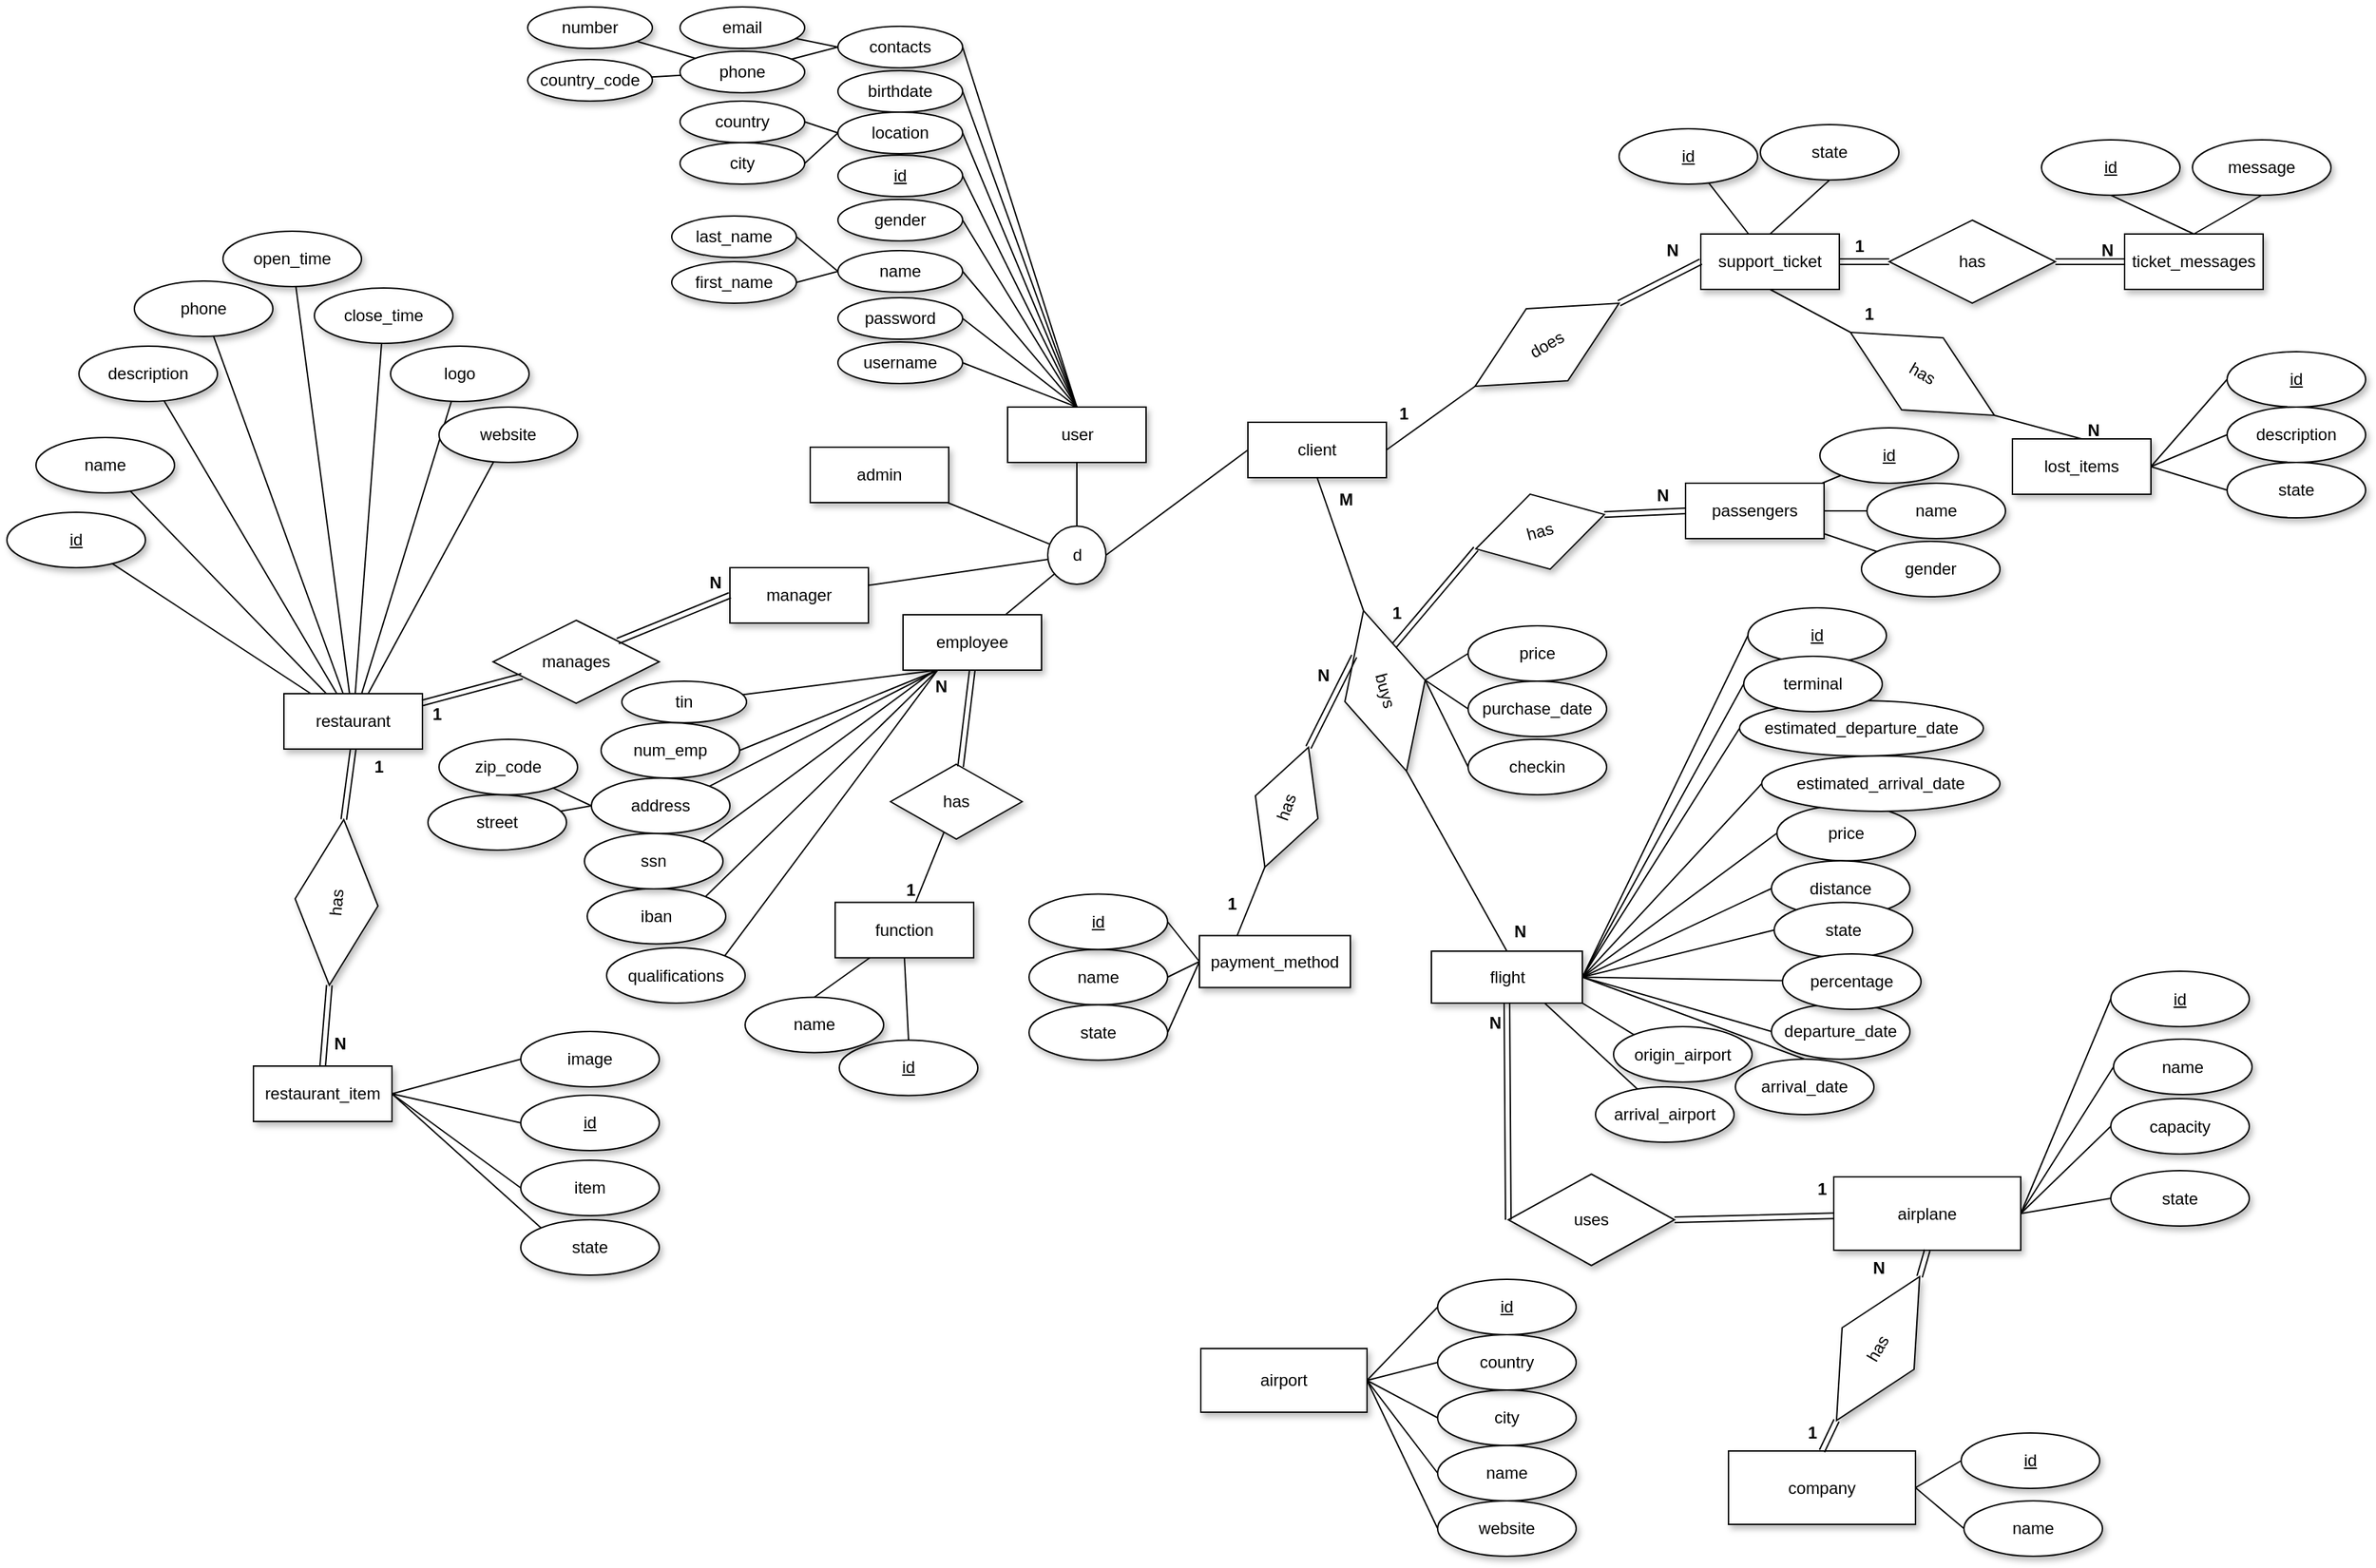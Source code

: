 <mxfile version="20.5.1" type="device"><diagram id="AvbLkI6vVSgLB4xRmyRb" name="Página-1"><mxGraphModel dx="2603" dy="629" grid="0" gridSize="10" guides="1" tooltips="1" connect="1" arrows="1" fold="1" page="0" pageScale="1" pageWidth="827" pageHeight="1169" math="0" shadow="0"><root><mxCell id="0"/><mxCell id="1" parent="0"/><mxCell id="n7kdJqnNTlGLFbF-NJp2-3" value="restaurant" style="whiteSpace=wrap;html=1;align=center;shadow=1;" parent="1" vertex="1"><mxGeometry x="-820" y="599" width="100" height="40" as="geometry"/></mxCell><mxCell id="n7kdJqnNTlGLFbF-NJp2-4" value="id" style="ellipse;whiteSpace=wrap;html=1;align=center;fontStyle=4;shadow=1;" parent="1" vertex="1"><mxGeometry x="-1020" y="468" width="100" height="40" as="geometry"/></mxCell><mxCell id="n7kdJqnNTlGLFbF-NJp2-5" value="name" style="ellipse;whiteSpace=wrap;html=1;align=center;shadow=1;" parent="1" vertex="1"><mxGeometry x="-999" y="414" width="100" height="40" as="geometry"/></mxCell><mxCell id="n7kdJqnNTlGLFbF-NJp2-6" value="" style="endArrow=none;html=1;rounded=0;" parent="1" source="n7kdJqnNTlGLFbF-NJp2-3" target="n7kdJqnNTlGLFbF-NJp2-5" edge="1"><mxGeometry relative="1" as="geometry"><mxPoint x="-723" y="723" as="sourcePoint"/><mxPoint x="-563" y="723" as="targetPoint"/></mxGeometry></mxCell><mxCell id="n7kdJqnNTlGLFbF-NJp2-7" value="" style="endArrow=none;html=1;rounded=0;" parent="1" source="n7kdJqnNTlGLFbF-NJp2-3" target="n7kdJqnNTlGLFbF-NJp2-4" edge="1"><mxGeometry relative="1" as="geometry"><mxPoint x="-713.0" y="733.0" as="sourcePoint"/><mxPoint x="-553.0" y="733.0" as="targetPoint"/></mxGeometry></mxCell><mxCell id="n7kdJqnNTlGLFbF-NJp2-8" value="description" style="ellipse;whiteSpace=wrap;html=1;align=center;shadow=1;" parent="1" vertex="1"><mxGeometry x="-968" y="348" width="100" height="40" as="geometry"/></mxCell><mxCell id="n7kdJqnNTlGLFbF-NJp2-9" value="item" style="ellipse;whiteSpace=wrap;html=1;align=center;shadow=1;" parent="1" vertex="1"><mxGeometry x="-649" y="936" width="100" height="40" as="geometry"/></mxCell><mxCell id="n7kdJqnNTlGLFbF-NJp2-10" value="" style="endArrow=none;html=1;rounded=0;" parent="1" source="n7kdJqnNTlGLFbF-NJp2-3" target="n7kdJqnNTlGLFbF-NJp2-8" edge="1"><mxGeometry relative="1" as="geometry"><mxPoint x="-710" y="628.0" as="sourcePoint"/><mxPoint x="-640" y="635" as="targetPoint"/></mxGeometry></mxCell><mxCell id="n7kdJqnNTlGLFbF-NJp2-11" value="restaurant_item" style="whiteSpace=wrap;html=1;align=center;shadow=1;" parent="1" vertex="1"><mxGeometry x="-842" y="868" width="100" height="40" as="geometry"/></mxCell><mxCell id="n7kdJqnNTlGLFbF-NJp2-14" value="" style="endArrow=none;html=1;rounded=0;exitX=1;exitY=0.5;exitDx=0;exitDy=0;entryX=0;entryY=0.5;entryDx=0;entryDy=0;" parent="1" source="n7kdJqnNTlGLFbF-NJp2-11" target="n7kdJqnNTlGLFbF-NJp2-41" edge="1"><mxGeometry relative="1" as="geometry"><mxPoint x="-884" y="532.0" as="sourcePoint"/><mxPoint x="-1350" y="552" as="targetPoint"/></mxGeometry></mxCell><mxCell id="n7kdJqnNTlGLFbF-NJp2-15" value="" style="endArrow=none;html=1;rounded=0;exitX=1;exitY=0.5;exitDx=0;exitDy=0;entryX=0;entryY=0.5;entryDx=0;entryDy=0;" parent="1" source="n7kdJqnNTlGLFbF-NJp2-11" target="n7kdJqnNTlGLFbF-NJp2-9" edge="1"><mxGeometry relative="1" as="geometry"><mxPoint x="-1201" y="562.0" as="sourcePoint"/><mxPoint x="-1296" y="679" as="targetPoint"/></mxGeometry></mxCell><mxCell id="n7kdJqnNTlGLFbF-NJp2-16" value="has" style="shape=rhombus;perimeter=rhombusPerimeter;whiteSpace=wrap;html=1;align=center;rotation=-85;shadow=1;" parent="1" vertex="1"><mxGeometry x="-842" y="719.75" width="120" height="60" as="geometry"/></mxCell><mxCell id="_fx3fvo5w2U1SdV4HBEY-5" value="" style="endArrow=none;html=1;rounded=0;entryX=0.5;entryY=1;entryDx=0;entryDy=0;exitX=0.5;exitY=0;exitDx=0;exitDy=0;" parent="1" source="_fx3fvo5w2U1SdV4HBEY-6" target="_fx3fvo5w2U1SdV4HBEY-14" edge="1"><mxGeometry width="50" height="50" relative="1" as="geometry"><mxPoint x="-243.5" y="473" as="sourcePoint"/><mxPoint x="-243.5" y="443" as="targetPoint"/></mxGeometry></mxCell><mxCell id="_fx3fvo5w2U1SdV4HBEY-6" value="d" style="ellipse;whiteSpace=wrap;html=1;aspect=fixed;shadow=1;" parent="1" vertex="1"><mxGeometry x="-268.5" y="478" width="42" height="42" as="geometry"/></mxCell><mxCell id="_fx3fvo5w2U1SdV4HBEY-7" value="" style="endArrow=none;html=1;rounded=0;" parent="1" source="_fx3fvo5w2U1SdV4HBEY-15" target="_fx3fvo5w2U1SdV4HBEY-6" edge="1"><mxGeometry width="50" height="50" relative="1" as="geometry"><mxPoint x="-331.5" y="538" as="sourcePoint"/><mxPoint x="-357.5" y="652" as="targetPoint"/></mxGeometry></mxCell><mxCell id="_fx3fvo5w2U1SdV4HBEY-8" value="" style="endArrow=none;html=1;rounded=0;" parent="1" source="_fx3fvo5w2U1SdV4HBEY-16" target="_fx3fvo5w2U1SdV4HBEY-6" edge="1"><mxGeometry width="50" height="50" relative="1" as="geometry"><mxPoint x="-142.5" y="538" as="sourcePoint"/><mxPoint x="-143.5" y="621" as="targetPoint"/></mxGeometry></mxCell><mxCell id="n7kdJqnNTlGLFbF-NJp2-21" value="phone" style="ellipse;whiteSpace=wrap;html=1;align=center;shadow=1;" parent="1" vertex="1"><mxGeometry x="-928" y="301" width="100" height="40" as="geometry"/></mxCell><mxCell id="n7kdJqnNTlGLFbF-NJp2-22" value="" style="endArrow=none;html=1;rounded=0;" parent="1" source="n7kdJqnNTlGLFbF-NJp2-3" target="n7kdJqnNTlGLFbF-NJp2-21" edge="1"><mxGeometry relative="1" as="geometry"><mxPoint x="-710" y="628" as="sourcePoint"/><mxPoint x="-641.146" y="658.774" as="targetPoint"/></mxGeometry></mxCell><mxCell id="n7kdJqnNTlGLFbF-NJp2-23" value="open_time" style="ellipse;whiteSpace=wrap;html=1;align=center;shadow=1;" parent="1" vertex="1"><mxGeometry x="-864" y="265" width="100" height="40" as="geometry"/></mxCell><mxCell id="n7kdJqnNTlGLFbF-NJp2-24" value="close_time" style="ellipse;whiteSpace=wrap;html=1;align=center;shadow=1;" parent="1" vertex="1"><mxGeometry x="-798" y="306" width="100" height="40" as="geometry"/></mxCell><mxCell id="n7kdJqnNTlGLFbF-NJp2-25" value="" style="endArrow=none;html=1;rounded=0;" parent="1" source="n7kdJqnNTlGLFbF-NJp2-3" target="n7kdJqnNTlGLFbF-NJp2-23" edge="1"><mxGeometry relative="1" as="geometry"><mxPoint x="-710" y="628" as="sourcePoint"/><mxPoint x="-658.0" y="698" as="targetPoint"/></mxGeometry></mxCell><mxCell id="n7kdJqnNTlGLFbF-NJp2-26" value="" style="endArrow=none;html=1;rounded=0;" parent="1" source="n7kdJqnNTlGLFbF-NJp2-3" target="n7kdJqnNTlGLFbF-NJp2-24" edge="1"><mxGeometry relative="1" as="geometry"><mxPoint x="-710" y="628" as="sourcePoint"/><mxPoint x="-658.0" y="744" as="targetPoint"/></mxGeometry></mxCell><mxCell id="n7kdJqnNTlGLFbF-NJp2-27" value="logo" style="ellipse;whiteSpace=wrap;html=1;align=center;shadow=1;" parent="1" vertex="1"><mxGeometry x="-743" y="348" width="100" height="40" as="geometry"/></mxCell><mxCell id="n7kdJqnNTlGLFbF-NJp2-28" value="" style="endArrow=none;html=1;rounded=0;" parent="1" source="n7kdJqnNTlGLFbF-NJp2-3" target="n7kdJqnNTlGLFbF-NJp2-27" edge="1"><mxGeometry relative="1" as="geometry"><mxPoint x="-733" y="619" as="sourcePoint"/><mxPoint x="-656.0" y="744" as="targetPoint"/></mxGeometry></mxCell><mxCell id="n7kdJqnNTlGLFbF-NJp2-29" value="" style="shape=link;html=1;rounded=0;exitX=0;exitY=0.5;exitDx=0;exitDy=0;entryX=0.5;entryY=0;entryDx=0;entryDy=0;" parent="1" source="n7kdJqnNTlGLFbF-NJp2-16" target="n7kdJqnNTlGLFbF-NJp2-11" edge="1"><mxGeometry relative="1" as="geometry"><mxPoint x="-1208" y="671" as="sourcePoint"/><mxPoint x="-1169" y="564" as="targetPoint"/></mxGeometry></mxCell><mxCell id="n7kdJqnNTlGLFbF-NJp2-30" value="N" style="resizable=0;html=1;align=right;verticalAlign=bottom;fontStyle=1" parent="n7kdJqnNTlGLFbF-NJp2-29" connectable="0" vertex="1"><mxGeometry x="1" relative="1" as="geometry"><mxPoint x="17" y="-7" as="offset"/></mxGeometry></mxCell><mxCell id="n7kdJqnNTlGLFbF-NJp2-31" value="" style="shape=link;html=1;rounded=0;exitX=1;exitY=0.5;exitDx=0;exitDy=0;entryX=0.5;entryY=1;entryDx=0;entryDy=0;" parent="1" source="n7kdJqnNTlGLFbF-NJp2-16" target="n7kdJqnNTlGLFbF-NJp2-3" edge="1"><mxGeometry relative="1" as="geometry"><mxPoint x="-1160" y="647" as="sourcePoint"/><mxPoint x="-821" y="614" as="targetPoint"/></mxGeometry></mxCell><mxCell id="n7kdJqnNTlGLFbF-NJp2-32" value="1" style="resizable=0;html=1;align=right;verticalAlign=bottom;fontStyle=1" parent="n7kdJqnNTlGLFbF-NJp2-31" connectable="0" vertex="1"><mxGeometry x="1" relative="1" as="geometry"><mxPoint x="22" y="22" as="offset"/></mxGeometry></mxCell><mxCell id="n7kdJqnNTlGLFbF-NJp2-33" value="website" style="ellipse;whiteSpace=wrap;html=1;align=center;shadow=1;" parent="1" vertex="1"><mxGeometry x="-708" y="392" width="100" height="40" as="geometry"/></mxCell><mxCell id="n7kdJqnNTlGLFbF-NJp2-34" value="" style="endArrow=none;html=1;rounded=0;" parent="1" source="n7kdJqnNTlGLFbF-NJp2-3" target="n7kdJqnNTlGLFbF-NJp2-33" edge="1"><mxGeometry relative="1" as="geometry"><mxPoint x="-710" y="628" as="sourcePoint"/><mxPoint x="-639" y="767" as="targetPoint"/></mxGeometry></mxCell><mxCell id="n7kdJqnNTlGLFbF-NJp2-35" value="image" style="ellipse;whiteSpace=wrap;html=1;align=center;shadow=1;" parent="1" vertex="1"><mxGeometry x="-649" y="843" width="100" height="40" as="geometry"/></mxCell><mxCell id="_fx3fvo5w2U1SdV4HBEY-9" value="flight" style="rounded=0;whiteSpace=wrap;html=1;shadow=1;" parent="1" vertex="1"><mxGeometry x="8.5" y="785" width="109" height="37.5" as="geometry"/></mxCell><mxCell id="n7kdJqnNTlGLFbF-NJp2-38" value="" style="endArrow=none;html=1;rounded=0;entryX=0;entryY=0.5;entryDx=0;entryDy=0;exitX=1;exitY=0.5;exitDx=0;exitDy=0;" parent="1" source="n7kdJqnNTlGLFbF-NJp2-11" target="n7kdJqnNTlGLFbF-NJp2-35" edge="1"><mxGeometry relative="1" as="geometry"><mxPoint x="-719" y="820" as="sourcePoint"/><mxPoint x="-1260.854" y="684.774" as="targetPoint"/></mxGeometry></mxCell><mxCell id="_fx3fvo5w2U1SdV4HBEY-11" value="airport" style="rounded=0;whiteSpace=wrap;html=1;shadow=1;" parent="1" vertex="1"><mxGeometry x="-158" y="1072" width="120" height="46" as="geometry"/></mxCell><mxCell id="n7kdJqnNTlGLFbF-NJp2-40" value="airplane" style="rounded=0;whiteSpace=wrap;html=1;shadow=1;" parent="1" vertex="1"><mxGeometry x="299" y="948" width="135" height="53" as="geometry"/></mxCell><mxCell id="n7kdJqnNTlGLFbF-NJp2-41" value="id" style="ellipse;whiteSpace=wrap;html=1;align=center;fontStyle=4;shadow=1;" parent="1" vertex="1"><mxGeometry x="-649" y="889" width="100" height="40" as="geometry"/></mxCell><mxCell id="_fx3fvo5w2U1SdV4HBEY-14" value="user" style="whiteSpace=wrap;html=1;align=center;shadow=1;" parent="1" vertex="1"><mxGeometry x="-297.5" y="392" width="100" height="40" as="geometry"/></mxCell><mxCell id="_fx3fvo5w2U1SdV4HBEY-15" value="employee" style="whiteSpace=wrap;html=1;align=center;shadow=1;" parent="1" vertex="1"><mxGeometry x="-373" y="542" width="100" height="40" as="geometry"/></mxCell><mxCell id="_fx3fvo5w2U1SdV4HBEY-16" value="manager" style="whiteSpace=wrap;html=1;align=center;shadow=1;" parent="1" vertex="1"><mxGeometry x="-498" y="508" width="100" height="40" as="geometry"/></mxCell><mxCell id="_fx3fvo5w2U1SdV4HBEY-20" value="admin" style="whiteSpace=wrap;html=1;align=center;shadow=1;" parent="1" vertex="1"><mxGeometry x="-440" y="421" width="100" height="40" as="geometry"/></mxCell><mxCell id="_fx3fvo5w2U1SdV4HBEY-21" value="" style="endArrow=none;html=1;rounded=0;" parent="1" source="_fx3fvo5w2U1SdV4HBEY-6" target="_fx3fvo5w2U1SdV4HBEY-20" edge="1"><mxGeometry relative="1" as="geometry"><mxPoint x="-385.5" y="704" as="sourcePoint"/><mxPoint x="-225.5" y="704" as="targetPoint"/></mxGeometry></mxCell><mxCell id="n7kdJqnNTlGLFbF-NJp2-42" value="support_ticket" style="whiteSpace=wrap;html=1;align=center;shadow=1;" parent="1" vertex="1"><mxGeometry x="203" y="267" width="100" height="40" as="geometry"/></mxCell><mxCell id="n7kdJqnNTlGLFbF-NJp2-43" value="ticket_messages" style="whiteSpace=wrap;html=1;align=center;shadow=1;" parent="1" vertex="1"><mxGeometry x="509" y="267" width="100" height="40" as="geometry"/></mxCell><mxCell id="n7kdJqnNTlGLFbF-NJp2-44" value="lost_items" style="whiteSpace=wrap;html=1;align=center;shadow=1;" parent="1" vertex="1"><mxGeometry x="428" y="415" width="100" height="40" as="geometry"/></mxCell><mxCell id="Nw2O5yVw8wQ7CBJ8gIko-3" value="id" style="ellipse;whiteSpace=wrap;html=1;align=center;fontStyle=4;shadow=1;" parent="1" vertex="1"><mxGeometry x="144" y="191" width="100" height="40" as="geometry"/></mxCell><mxCell id="Wb_6muRKytyEzFMrIV8S-1" value="id" style="ellipse;whiteSpace=wrap;html=1;align=center;fontStyle=4;shadow=1;" parent="1" vertex="1"><mxGeometry x="583" y="352" width="100" height="40" as="geometry"/></mxCell><mxCell id="Nw2O5yVw8wQ7CBJ8gIko-4" value="" style="endArrow=none;html=1;rounded=0;" parent="1" source="Nw2O5yVw8wQ7CBJ8gIko-3" target="n7kdJqnNTlGLFbF-NJp2-42" edge="1"><mxGeometry relative="1" as="geometry"><mxPoint x="284" y="330" as="sourcePoint"/><mxPoint x="496" y="142" as="targetPoint"/></mxGeometry></mxCell><mxCell id="Wb_6muRKytyEzFMrIV8S-2" value="description" style="ellipse;whiteSpace=wrap;html=1;align=center;shadow=1;" parent="1" vertex="1"><mxGeometry x="583" y="392" width="100" height="40" as="geometry"/></mxCell><mxCell id="Wb_6muRKytyEzFMrIV8S-3" value="" style="endArrow=none;html=1;rounded=0;entryX=0;entryY=0.5;entryDx=0;entryDy=0;exitX=1;exitY=0.5;exitDx=0;exitDy=0;" parent="1" source="n7kdJqnNTlGLFbF-NJp2-44" target="Wb_6muRKytyEzFMrIV8S-1" edge="1"><mxGeometry relative="1" as="geometry"><mxPoint x="270" y="533" as="sourcePoint"/><mxPoint x="430" y="533" as="targetPoint"/></mxGeometry></mxCell><mxCell id="Wb_6muRKytyEzFMrIV8S-4" value="" style="endArrow=none;html=1;rounded=0;entryX=1;entryY=0.5;entryDx=0;entryDy=0;exitX=0;exitY=0.5;exitDx=0;exitDy=0;" parent="1" source="Wb_6muRKytyEzFMrIV8S-2" target="n7kdJqnNTlGLFbF-NJp2-44" edge="1"><mxGeometry relative="1" as="geometry"><mxPoint x="209" y="531" as="sourcePoint"/><mxPoint x="369" y="531" as="targetPoint"/></mxGeometry></mxCell><mxCell id="Wb_6muRKytyEzFMrIV8S-5" value="state" style="ellipse;whiteSpace=wrap;html=1;align=center;shadow=1;" parent="1" vertex="1"><mxGeometry x="583" y="432" width="100" height="40" as="geometry"/></mxCell><mxCell id="Wb_6muRKytyEzFMrIV8S-6" value="" style="endArrow=none;html=1;rounded=0;entryX=1;entryY=0.5;entryDx=0;entryDy=0;exitX=0;exitY=0.5;exitDx=0;exitDy=0;" parent="1" source="Wb_6muRKytyEzFMrIV8S-5" target="n7kdJqnNTlGLFbF-NJp2-44" edge="1"><mxGeometry relative="1" as="geometry"><mxPoint x="192" y="522" as="sourcePoint"/><mxPoint x="352" y="522" as="targetPoint"/></mxGeometry></mxCell><mxCell id="Nw2O5yVw8wQ7CBJ8gIko-6" value="" style="endArrow=none;html=1;rounded=0;entryX=0.5;entryY=0;entryDx=0;entryDy=0;exitX=0.5;exitY=1;exitDx=0;exitDy=0;" parent="1" source="Nw2O5yVw8wQ7CBJ8gIko-7" target="n7kdJqnNTlGLFbF-NJp2-43" edge="1"><mxGeometry relative="1" as="geometry"><mxPoint x="501" y="149" as="sourcePoint"/><mxPoint x="559" y="226" as="targetPoint"/></mxGeometry></mxCell><mxCell id="Nw2O5yVw8wQ7CBJ8gIko-7" value="id" style="ellipse;whiteSpace=wrap;html=1;align=center;fontStyle=4;shadow=1;" parent="1" vertex="1"><mxGeometry x="449" y="199" width="100" height="40" as="geometry"/></mxCell><mxCell id="Wb_6muRKytyEzFMrIV8S-7" value="id" style="ellipse;whiteSpace=wrap;html=1;align=center;fontStyle=4;shadow=1;" parent="1" vertex="1"><mxGeometry x="499" y="799.5" width="100" height="40" as="geometry"/></mxCell><mxCell id="Wb_6muRKytyEzFMrIV8S-8" value="" style="endArrow=none;html=1;rounded=0;entryX=1;entryY=0.5;entryDx=0;entryDy=0;exitX=0;exitY=0.5;exitDx=0;exitDy=0;" parent="1" source="Wb_6muRKytyEzFMrIV8S-7" target="n7kdJqnNTlGLFbF-NJp2-40" edge="1"><mxGeometry relative="1" as="geometry"><mxPoint x="129" y="1062.5" as="sourcePoint"/><mxPoint x="289" y="1062.5" as="targetPoint"/></mxGeometry></mxCell><mxCell id="Nw2O5yVw8wQ7CBJ8gIko-8" value="message" style="ellipse;whiteSpace=wrap;html=1;align=center;shadow=1;" parent="1" vertex="1"><mxGeometry x="558" y="199" width="100" height="40" as="geometry"/></mxCell><mxCell id="Nw2O5yVw8wQ7CBJ8gIko-9" value="" style="endArrow=none;html=1;rounded=0;entryX=0.5;entryY=0;entryDx=0;entryDy=0;exitX=0.5;exitY=1;exitDx=0;exitDy=0;" parent="1" source="Nw2O5yVw8wQ7CBJ8gIko-8" target="n7kdJqnNTlGLFbF-NJp2-43" edge="1"><mxGeometry relative="1" as="geometry"><mxPoint x="488" y="163" as="sourcePoint"/><mxPoint x="550" y="277" as="targetPoint"/></mxGeometry></mxCell><mxCell id="Nw2O5yVw8wQ7CBJ8gIko-11" value="has" style="shape=rhombus;perimeter=rhombusPerimeter;whiteSpace=wrap;html=1;align=center;shadow=1;" parent="1" vertex="1"><mxGeometry x="339" y="257" width="120" height="60" as="geometry"/></mxCell><mxCell id="Nw2O5yVw8wQ7CBJ8gIko-12" value="" style="shape=link;html=1;rounded=0;entryX=0;entryY=0.5;entryDx=0;entryDy=0;exitX=1;exitY=0.5;exitDx=0;exitDy=0;" parent="1" source="Nw2O5yVw8wQ7CBJ8gIko-11" target="n7kdJqnNTlGLFbF-NJp2-43" edge="1"><mxGeometry relative="1" as="geometry"><mxPoint x="399" y="269" as="sourcePoint"/><mxPoint x="231" y="359" as="targetPoint"/></mxGeometry></mxCell><mxCell id="Nw2O5yVw8wQ7CBJ8gIko-13" value="N" style="resizable=0;html=1;align=right;verticalAlign=bottom;fontStyle=1" parent="Nw2O5yVw8wQ7CBJ8gIko-12" connectable="0" vertex="1"><mxGeometry x="1" relative="1" as="geometry"><mxPoint x="-8" as="offset"/></mxGeometry></mxCell><mxCell id="Nw2O5yVw8wQ7CBJ8gIko-14" value="" style="shape=link;html=1;rounded=0;exitX=0;exitY=0.5;exitDx=0;exitDy=0;entryX=1;entryY=0.5;entryDx=0;entryDy=0;" parent="1" source="Nw2O5yVw8wQ7CBJ8gIko-11" target="n7kdJqnNTlGLFbF-NJp2-42" edge="1"><mxGeometry relative="1" as="geometry"><mxPoint x="285" y="389" as="sourcePoint"/><mxPoint x="625" y="360" as="targetPoint"/></mxGeometry></mxCell><mxCell id="Nw2O5yVw8wQ7CBJ8gIko-15" value="1" style="resizable=0;html=1;align=right;verticalAlign=bottom;fontStyle=1" parent="Nw2O5yVw8wQ7CBJ8gIko-14" connectable="0" vertex="1"><mxGeometry x="1" relative="1" as="geometry"><mxPoint x="18" y="-3" as="offset"/></mxGeometry></mxCell><mxCell id="Wb_6muRKytyEzFMrIV8S-9" value="name" style="ellipse;whiteSpace=wrap;html=1;align=center;shadow=1;" parent="1" vertex="1"><mxGeometry x="501" y="848.5" width="100" height="40" as="geometry"/></mxCell><mxCell id="Wb_6muRKytyEzFMrIV8S-10" value="" style="endArrow=none;html=1;rounded=0;entryX=0;entryY=0.5;entryDx=0;entryDy=0;exitX=1;exitY=0.5;exitDx=0;exitDy=0;" parent="1" source="n7kdJqnNTlGLFbF-NJp2-40" target="Wb_6muRKytyEzFMrIV8S-9" edge="1"><mxGeometry relative="1" as="geometry"><mxPoint x="476" y="1025.5" as="sourcePoint"/><mxPoint x="636" y="1025.5" as="targetPoint"/></mxGeometry></mxCell><mxCell id="Wb_6muRKytyEzFMrIV8S-11" value="capacity" style="ellipse;whiteSpace=wrap;html=1;align=center;shadow=1;" parent="1" vertex="1"><mxGeometry x="499" y="891.5" width="100" height="40" as="geometry"/></mxCell><mxCell id="Nw2O5yVw8wQ7CBJ8gIko-16" value="client" style="whiteSpace=wrap;html=1;align=center;shadow=1;" parent="1" vertex="1"><mxGeometry x="-124" y="403" width="100" height="40" as="geometry"/></mxCell><mxCell id="Nw2O5yVw8wQ7CBJ8gIko-17" value="" style="endArrow=none;html=1;rounded=0;entryX=1;entryY=0.5;entryDx=0;entryDy=0;exitX=0;exitY=0.5;exitDx=0;exitDy=0;" parent="1" source="Nw2O5yVw8wQ7CBJ8gIko-16" target="_fx3fvo5w2U1SdV4HBEY-6" edge="1"><mxGeometry width="50" height="50" relative="1" as="geometry"><mxPoint x="-137.5" y="567" as="sourcePoint"/><mxPoint x="-216.5" y="509" as="targetPoint"/></mxGeometry></mxCell><mxCell id="Wb_6muRKytyEzFMrIV8S-12" value="" style="endArrow=none;html=1;rounded=0;entryX=1;entryY=0.5;entryDx=0;entryDy=0;exitX=0;exitY=0.5;exitDx=0;exitDy=0;" parent="1" source="Wb_6muRKytyEzFMrIV8S-11" target="n7kdJqnNTlGLFbF-NJp2-40" edge="1"><mxGeometry relative="1" as="geometry"><mxPoint x="112" y="1010.5" as="sourcePoint"/><mxPoint x="272" y="1010.5" as="targetPoint"/></mxGeometry></mxCell><mxCell id="Wb_6muRKytyEzFMrIV8S-17" value="id" style="ellipse;whiteSpace=wrap;html=1;align=center;fontStyle=4;shadow=1;" parent="1" vertex="1"><mxGeometry x="13" y="1022" width="100" height="40" as="geometry"/></mxCell><mxCell id="Wb_6muRKytyEzFMrIV8S-18" style="edgeStyle=orthogonalEdgeStyle;rounded=0;orthogonalLoop=1;jettySize=auto;html=1;exitX=0.5;exitY=1;exitDx=0;exitDy=0;shadow=1;" parent="1" source="Wb_6muRKytyEzFMrIV8S-17" target="Wb_6muRKytyEzFMrIV8S-17" edge="1"><mxGeometry relative="1" as="geometry"/></mxCell><mxCell id="Wb_6muRKytyEzFMrIV8S-19" value="city" style="ellipse;whiteSpace=wrap;html=1;align=center;shadow=1;" parent="1" vertex="1"><mxGeometry x="13" y="1102" width="100" height="40" as="geometry"/></mxCell><mxCell id="Wb_6muRKytyEzFMrIV8S-20" value="country" style="ellipse;whiteSpace=wrap;html=1;align=center;shadow=1;" parent="1" vertex="1"><mxGeometry x="13" y="1062" width="100" height="40" as="geometry"/></mxCell><mxCell id="Wb_6muRKytyEzFMrIV8S-21" value="name" style="ellipse;whiteSpace=wrap;html=1;align=center;shadow=1;" parent="1" vertex="1"><mxGeometry x="13" y="1142" width="100" height="40" as="geometry"/></mxCell><mxCell id="Wb_6muRKytyEzFMrIV8S-22" value="" style="endArrow=none;html=1;rounded=0;entryX=0;entryY=0.5;entryDx=0;entryDy=0;exitX=1;exitY=0.5;exitDx=0;exitDy=0;" parent="1" source="_fx3fvo5w2U1SdV4HBEY-11" target="Wb_6muRKytyEzFMrIV8S-17" edge="1"><mxGeometry relative="1" as="geometry"><mxPoint x="-28" y="1240" as="sourcePoint"/><mxPoint x="132" y="1240" as="targetPoint"/></mxGeometry></mxCell><mxCell id="Wb_6muRKytyEzFMrIV8S-23" value="" style="endArrow=none;html=1;rounded=0;entryX=0;entryY=0.5;entryDx=0;entryDy=0;exitX=1;exitY=0.5;exitDx=0;exitDy=0;" parent="1" source="_fx3fvo5w2U1SdV4HBEY-11" target="Wb_6muRKytyEzFMrIV8S-20" edge="1"><mxGeometry relative="1" as="geometry"><mxPoint x="-100" y="1364" as="sourcePoint"/><mxPoint x="60" y="1364" as="targetPoint"/></mxGeometry></mxCell><mxCell id="Wb_6muRKytyEzFMrIV8S-24" value="" style="endArrow=none;html=1;rounded=0;entryX=0;entryY=0.5;entryDx=0;entryDy=0;exitX=1;exitY=0.5;exitDx=0;exitDy=0;" parent="1" source="_fx3fvo5w2U1SdV4HBEY-11" target="Wb_6muRKytyEzFMrIV8S-19" edge="1"><mxGeometry relative="1" as="geometry"><mxPoint x="-118" y="1359" as="sourcePoint"/><mxPoint x="42" y="1359" as="targetPoint"/></mxGeometry></mxCell><mxCell id="Wb_6muRKytyEzFMrIV8S-27" value="" style="endArrow=none;html=1;rounded=0;entryX=1;entryY=0.5;entryDx=0;entryDy=0;exitX=0;exitY=0.5;exitDx=0;exitDy=0;" parent="1" source="Wb_6muRKytyEzFMrIV8S-21" target="_fx3fvo5w2U1SdV4HBEY-11" edge="1"><mxGeometry relative="1" as="geometry"><mxPoint x="-126" y="1342" as="sourcePoint"/><mxPoint x="34" y="1342" as="targetPoint"/></mxGeometry></mxCell><mxCell id="Wb_6muRKytyEzFMrIV8S-28" value="website" style="ellipse;whiteSpace=wrap;html=1;align=center;shadow=1;" parent="1" vertex="1"><mxGeometry x="13" y="1182" width="100" height="40" as="geometry"/></mxCell><mxCell id="Wb_6muRKytyEzFMrIV8S-29" value="" style="endArrow=none;html=1;rounded=0;entryX=1;entryY=0.5;entryDx=0;entryDy=0;exitX=0;exitY=0.5;exitDx=0;exitDy=0;" parent="1" source="Wb_6muRKytyEzFMrIV8S-28" target="_fx3fvo5w2U1SdV4HBEY-11" edge="1"><mxGeometry relative="1" as="geometry"><mxPoint y="1202" as="sourcePoint"/><mxPoint x="160" y="1202" as="targetPoint"/></mxGeometry></mxCell><mxCell id="Nw2O5yVw8wQ7CBJ8gIko-27" value="&lt;u&gt;id&lt;/u&gt;" style="ellipse;whiteSpace=wrap;html=1;shadow=1;" parent="1" vertex="1"><mxGeometry x="-420" y="210" width="90" height="30" as="geometry"/></mxCell><mxCell id="Nw2O5yVw8wQ7CBJ8gIko-28" value="name" style="ellipse;whiteSpace=wrap;html=1;shadow=1;" parent="1" vertex="1"><mxGeometry x="-420" y="279" width="90" height="30" as="geometry"/></mxCell><mxCell id="Nw2O5yVw8wQ7CBJ8gIko-29" value="birthdate" style="ellipse;whiteSpace=wrap;html=1;shadow=1;" parent="1" vertex="1"><mxGeometry x="-420" y="149" width="90" height="30" as="geometry"/></mxCell><mxCell id="Nw2O5yVw8wQ7CBJ8gIko-30" value="email&lt;span style=&quot;color: rgba(0, 0, 0, 0); font-family: monospace; font-size: 0px; text-align: start;&quot;&gt;%3CmxGraphModel%3E%3Croot%3E%3CmxCell%20id%3D%220%22%2F%3E%3CmxCell%20id%3D%221%22%20parent%3D%220%22%2F%3E%3CmxCell%20id%3D%222%22%20value%3D%22user_id%22%20style%3D%22ellipse%3BwhiteSpace%3Dwrap%3Bhtml%3D1%3B%22%20vertex%3D%221%22%20parent%3D%221%22%3E%3CmxGeometry%20x%3D%2260%22%20y%3D%22140%22%20width%3D%2290%22%20height%3D%2230%22%20as%3D%22geometry%22%2F%3E%3C%2FmxCell%3E%3C%2Froot%3E%3C%2FmxGraphModel%3E&lt;/span&gt;" style="ellipse;whiteSpace=wrap;html=1;shadow=1;" parent="1" vertex="1"><mxGeometry x="-534" y="103" width="90" height="30" as="geometry"/></mxCell><mxCell id="Nw2O5yVw8wQ7CBJ8gIko-31" value="phone" style="ellipse;whiteSpace=wrap;html=1;shadow=1;" parent="1" vertex="1"><mxGeometry x="-534" y="135" width="90" height="30" as="geometry"/></mxCell><mxCell id="Nw2O5yVw8wQ7CBJ8gIko-32" value="username" style="ellipse;whiteSpace=wrap;html=1;shadow=1;" parent="1" vertex="1"><mxGeometry x="-420" y="345" width="90" height="30" as="geometry"/></mxCell><mxCell id="Nw2O5yVw8wQ7CBJ8gIko-33" value="password" style="ellipse;whiteSpace=wrap;html=1;shadow=1;" parent="1" vertex="1"><mxGeometry x="-420" y="313" width="90" height="30" as="geometry"/></mxCell><mxCell id="Nw2O5yVw8wQ7CBJ8gIko-34" value="" style="endArrow=none;html=1;rounded=0;exitX=0.5;exitY=0;exitDx=0;exitDy=0;entryX=1;entryY=0.5;entryDx=0;entryDy=0;" parent="1" source="_fx3fvo5w2U1SdV4HBEY-14" target="Nw2O5yVw8wQ7CBJ8gIko-27" edge="1"><mxGeometry width="50" height="50" relative="1" as="geometry"><mxPoint x="255.0" y="130" as="sourcePoint"/><mxPoint x="275" y="310" as="targetPoint"/></mxGeometry></mxCell><mxCell id="Nw2O5yVw8wQ7CBJ8gIko-35" value="" style="endArrow=none;html=1;rounded=0;entryX=1;entryY=0.5;entryDx=0;entryDy=0;exitX=0.5;exitY=0;exitDx=0;exitDy=0;" parent="1" source="_fx3fvo5w2U1SdV4HBEY-14" target="Nw2O5yVw8wQ7CBJ8gIko-32" edge="1"><mxGeometry width="50" height="50" relative="1" as="geometry"><mxPoint x="188" y="424" as="sourcePoint"/><mxPoint x="285.731" y="277.306" as="targetPoint"/></mxGeometry></mxCell><mxCell id="Nw2O5yVw8wQ7CBJ8gIko-36" value="" style="endArrow=none;html=1;rounded=0;exitX=0.5;exitY=0;exitDx=0;exitDy=0;entryX=1;entryY=0.5;entryDx=0;entryDy=0;" parent="1" source="_fx3fvo5w2U1SdV4HBEY-14" target="Nw2O5yVw8wQ7CBJ8gIko-33" edge="1"><mxGeometry width="50" height="50" relative="1" as="geometry"><mxPoint x="337.623" y="110" as="sourcePoint"/><mxPoint x="-189" y="304" as="targetPoint"/></mxGeometry></mxCell><mxCell id="Nw2O5yVw8wQ7CBJ8gIko-37" value="" style="endArrow=none;html=1;rounded=0;entryX=1;entryY=0.5;entryDx=0;entryDy=0;exitX=0.5;exitY=0;exitDx=0;exitDy=0;" parent="1" source="_fx3fvo5w2U1SdV4HBEY-14" target="Nw2O5yVw8wQ7CBJ8gIko-28" edge="1"><mxGeometry width="50" height="50" relative="1" as="geometry"><mxPoint x="255.0" y="111.606" as="sourcePoint"/><mxPoint x="305.731" y="297.306" as="targetPoint"/></mxGeometry></mxCell><mxCell id="Nw2O5yVw8wQ7CBJ8gIko-38" value="" style="endArrow=none;html=1;rounded=0;exitX=0.5;exitY=0;exitDx=0;exitDy=0;entryX=1;entryY=0.5;entryDx=0;entryDy=0;" parent="1" source="_fx3fvo5w2U1SdV4HBEY-14" target="Nw2O5yVw8wQ7CBJ8gIko-29" edge="1"><mxGeometry width="50" height="50" relative="1" as="geometry"><mxPoint x="186" y="458" as="sourcePoint"/><mxPoint x="315.731" y="307.306" as="targetPoint"/></mxGeometry></mxCell><mxCell id="Nw2O5yVw8wQ7CBJ8gIko-39" value="contacts" style="ellipse;whiteSpace=wrap;html=1;shadow=1;" parent="1" vertex="1"><mxGeometry x="-420" y="117" width="90" height="30" as="geometry"/></mxCell><mxCell id="Nw2O5yVw8wQ7CBJ8gIko-40" value="" style="endArrow=none;html=1;rounded=0;entryX=1;entryY=0.5;entryDx=0;entryDy=0;exitX=0.5;exitY=0;exitDx=0;exitDy=0;" parent="1" source="_fx3fvo5w2U1SdV4HBEY-14" target="Nw2O5yVw8wQ7CBJ8gIko-39" edge="1"><mxGeometry width="50" height="50" relative="1" as="geometry"><mxPoint x="375.0" y="130" as="sourcePoint"/><mxPoint x="685" y="310" as="targetPoint"/></mxGeometry></mxCell><mxCell id="Nw2O5yVw8wQ7CBJ8gIko-41" value="" style="endArrow=none;html=1;rounded=0;entryX=0;entryY=0.5;entryDx=0;entryDy=0;" parent="1" source="Nw2O5yVw8wQ7CBJ8gIko-30" target="Nw2O5yVw8wQ7CBJ8gIko-39" edge="1"><mxGeometry width="50" height="50" relative="1" as="geometry"><mxPoint x="358.609" y="-107" as="sourcePoint"/><mxPoint x="534.945" y="-24.23" as="targetPoint"/></mxGeometry></mxCell><mxCell id="Nw2O5yVw8wQ7CBJ8gIko-42" value="" style="endArrow=none;html=1;rounded=0;exitX=0;exitY=0.5;exitDx=0;exitDy=0;" parent="1" source="Nw2O5yVw8wQ7CBJ8gIko-39" target="Nw2O5yVw8wQ7CBJ8gIko-31" edge="1"><mxGeometry width="50" height="50" relative="1" as="geometry"><mxPoint x="368.609" y="-97" as="sourcePoint"/><mxPoint x="544.945" y="-14.23" as="targetPoint"/></mxGeometry></mxCell><mxCell id="Nw2O5yVw8wQ7CBJ8gIko-43" value="country" style="ellipse;whiteSpace=wrap;html=1;shadow=1;" parent="1" vertex="1"><mxGeometry x="-534" y="171" width="90" height="30" as="geometry"/></mxCell><mxCell id="Nw2O5yVw8wQ7CBJ8gIko-45" value="city" style="ellipse;whiteSpace=wrap;html=1;shadow=1;" parent="1" vertex="1"><mxGeometry x="-534" y="201" width="90" height="30" as="geometry"/></mxCell><mxCell id="Nw2O5yVw8wQ7CBJ8gIko-46" value="" style="endArrow=none;html=1;rounded=0;entryX=1;entryY=0.5;entryDx=0;entryDy=0;exitX=0;exitY=0.5;exitDx=0;exitDy=0;" parent="1" source="Nw2O5yVw8wQ7CBJ8gIko-68" target="Nw2O5yVw8wQ7CBJ8gIko-43" edge="1"><mxGeometry width="50" height="50" relative="1" as="geometry"><mxPoint x="-424" y="200" as="sourcePoint"/><mxPoint x="223.714" y="-91.611" as="targetPoint"/></mxGeometry></mxCell><mxCell id="Nw2O5yVw8wQ7CBJ8gIko-47" value="" style="endArrow=none;html=1;rounded=0;exitX=0;exitY=0.5;exitDx=0;exitDy=0;entryX=1;entryY=0.5;entryDx=0;entryDy=0;" parent="1" source="Nw2O5yVw8wQ7CBJ8gIko-68" target="Nw2O5yVw8wQ7CBJ8gIko-45" edge="1"><mxGeometry width="50" height="50" relative="1" as="geometry"><mxPoint x="-424" y="200" as="sourcePoint"/><mxPoint x="233.714" y="-81.611" as="targetPoint"/></mxGeometry></mxCell><mxCell id="Nw2O5yVw8wQ7CBJ8gIko-48" value="last_name" style="ellipse;whiteSpace=wrap;html=1;shadow=1;" parent="1" vertex="1"><mxGeometry x="-540" y="254" width="90" height="30" as="geometry"/></mxCell><mxCell id="Nw2O5yVw8wQ7CBJ8gIko-49" value="first_name" style="ellipse;whiteSpace=wrap;html=1;shadow=1;" parent="1" vertex="1"><mxGeometry x="-540" y="287" width="90" height="30" as="geometry"/></mxCell><mxCell id="Nw2O5yVw8wQ7CBJ8gIko-50" value="" style="endArrow=none;html=1;rounded=0;exitX=1;exitY=0.5;exitDx=0;exitDy=0;entryX=0.5;entryY=0;entryDx=0;entryDy=0;" parent="1" source="Nw2O5yVw8wQ7CBJ8gIko-68" target="_fx3fvo5w2U1SdV4HBEY-14" edge="1"><mxGeometry width="50" height="50" relative="1" as="geometry"><mxPoint x="-330" y="192" as="sourcePoint"/><mxPoint x="302" y="257" as="targetPoint"/></mxGeometry></mxCell><mxCell id="Nw2O5yVw8wQ7CBJ8gIko-51" value="" style="endArrow=none;html=1;rounded=0;entryX=1;entryY=0.5;entryDx=0;entryDy=0;exitX=0;exitY=0.5;exitDx=0;exitDy=0;" parent="1" source="Nw2O5yVw8wQ7CBJ8gIko-28" target="Nw2O5yVw8wQ7CBJ8gIko-49" edge="1"><mxGeometry width="50" height="50" relative="1" as="geometry"><mxPoint x="330.953" y="173" as="sourcePoint"/><mxPoint x="322.948" y="132.968" as="targetPoint"/></mxGeometry></mxCell><mxCell id="Nw2O5yVw8wQ7CBJ8gIko-52" value="" style="endArrow=none;html=1;rounded=0;entryX=1;entryY=0.5;entryDx=0;entryDy=0;exitX=0;exitY=0.5;exitDx=0;exitDy=0;" parent="1" source="Nw2O5yVw8wQ7CBJ8gIko-28" target="Nw2O5yVw8wQ7CBJ8gIko-48" edge="1"><mxGeometry width="50" height="50" relative="1" as="geometry"><mxPoint x="330.953" y="173" as="sourcePoint"/><mxPoint x="322.948" y="132.968" as="targetPoint"/></mxGeometry></mxCell><mxCell id="Nw2O5yVw8wQ7CBJ8gIko-53" value="gender" style="ellipse;whiteSpace=wrap;html=1;shadow=1;" parent="1" vertex="1"><mxGeometry x="-420" y="242" width="90" height="30" as="geometry"/></mxCell><mxCell id="Wb_6muRKytyEzFMrIV8S-30" value="" style="endArrow=none;html=1;rounded=0;entryX=1;entryY=0.5;entryDx=0;entryDy=0;exitX=0.5;exitY=0;exitDx=0;exitDy=0;" parent="1" source="_fx3fvo5w2U1SdV4HBEY-14" target="Nw2O5yVw8wQ7CBJ8gIko-53" edge="1"><mxGeometry relative="1" as="geometry"><mxPoint x="-103" y="645" as="sourcePoint"/><mxPoint x="57" y="645" as="targetPoint"/></mxGeometry></mxCell><mxCell id="Nw2O5yVw8wQ7CBJ8gIko-56" value="tin" style="ellipse;whiteSpace=wrap;html=1;shadow=1;" parent="1" vertex="1"><mxGeometry x="-576" y="590" width="90" height="30" as="geometry"/></mxCell><mxCell id="Nw2O5yVw8wQ7CBJ8gIko-57" value="" style="endArrow=none;html=1;rounded=0;exitX=0.25;exitY=1;exitDx=0;exitDy=0;" parent="1" source="_fx3fvo5w2U1SdV4HBEY-15" target="Nw2O5yVw8wQ7CBJ8gIko-56" edge="1"><mxGeometry width="50" height="50" relative="1" as="geometry"><mxPoint x="-3" y="508" as="sourcePoint"/><mxPoint x="53" y="610" as="targetPoint"/></mxGeometry></mxCell><mxCell id="Nw2O5yVw8wQ7CBJ8gIko-68" value="location" style="ellipse;whiteSpace=wrap;html=1;shadow=1;" parent="1" vertex="1"><mxGeometry x="-420" y="179" width="90" height="30" as="geometry"/></mxCell><mxCell id="Wb_6muRKytyEzFMrIV8S-33" value="does" style="shape=rhombus;perimeter=rhombusPerimeter;whiteSpace=wrap;html=1;align=center;rotation=-30;shadow=1;" parent="1" vertex="1"><mxGeometry x="32" y="317" width="120" height="60" as="geometry"/></mxCell><mxCell id="Nw2O5yVw8wQ7CBJ8gIko-71" value="has" style="shape=rhombus;perimeter=rhombusPerimeter;whiteSpace=wrap;html=1;align=center;rotation=30;shadow=1;" parent="1" vertex="1"><mxGeometry x="303" y="338" width="120" height="60" as="geometry"/></mxCell><mxCell id="Wb_6muRKytyEzFMrIV8S-35" value="" style="endArrow=none;html=1;rounded=0;entryX=0;entryY=0.5;entryDx=0;entryDy=0;exitX=1;exitY=0.5;exitDx=0;exitDy=0;" parent="1" source="Nw2O5yVw8wQ7CBJ8gIko-16" target="Wb_6muRKytyEzFMrIV8S-33" edge="1"><mxGeometry relative="1" as="geometry"><mxPoint x="-4" y="481" as="sourcePoint"/><mxPoint x="156" y="481" as="targetPoint"/></mxGeometry></mxCell><mxCell id="Wb_6muRKytyEzFMrIV8S-36" value="1" style="resizable=0;html=1;align=right;verticalAlign=bottom;fontStyle=1" parent="Wb_6muRKytyEzFMrIV8S-35" connectable="0" vertex="1"><mxGeometry x="1" relative="1" as="geometry"><mxPoint x="-48" y="29" as="offset"/></mxGeometry></mxCell><mxCell id="Wb_6muRKytyEzFMrIV8S-40" value="" style="shape=link;html=1;rounded=0;strokeColor=default;entryX=0;entryY=0.5;entryDx=0;entryDy=0;exitX=1;exitY=0.5;exitDx=0;exitDy=0;" parent="1" source="Wb_6muRKytyEzFMrIV8S-33" target="n7kdJqnNTlGLFbF-NJp2-42" edge="1"><mxGeometry relative="1" as="geometry"><mxPoint x="109" y="470" as="sourcePoint"/><mxPoint x="269" y="470" as="targetPoint"/></mxGeometry></mxCell><mxCell id="Wb_6muRKytyEzFMrIV8S-41" value="N" style="resizable=0;html=1;align=right;verticalAlign=bottom;fontStyle=1" parent="Wb_6muRKytyEzFMrIV8S-40" connectable="0" vertex="1"><mxGeometry x="1" relative="1" as="geometry"><mxPoint x="-15" as="offset"/></mxGeometry></mxCell><mxCell id="Nw2O5yVw8wQ7CBJ8gIko-78" value="" style="endArrow=none;html=1;rounded=0;entryX=0;entryY=0.5;entryDx=0;entryDy=0;exitX=0.5;exitY=1;exitDx=0;exitDy=0;" parent="1" source="n7kdJqnNTlGLFbF-NJp2-42" target="Nw2O5yVw8wQ7CBJ8gIko-71" edge="1"><mxGeometry relative="1" as="geometry"><mxPoint x="257" y="493.43" as="sourcePoint"/><mxPoint x="318.037" y="426.997" as="targetPoint"/></mxGeometry></mxCell><mxCell id="Nw2O5yVw8wQ7CBJ8gIko-79" value="1" style="resizable=0;html=1;align=right;verticalAlign=bottom;fontStyle=1" parent="Nw2O5yVw8wQ7CBJ8gIko-78" connectable="0" vertex="1"><mxGeometry x="1" relative="1" as="geometry"><mxPoint x="17" y="-5" as="offset"/></mxGeometry></mxCell><mxCell id="Nw2O5yVw8wQ7CBJ8gIko-81" value="" style="endArrow=none;html=1;rounded=0;entryX=1;entryY=0.5;entryDx=0;entryDy=0;exitX=0.5;exitY=0;exitDx=0;exitDy=0;" parent="1" source="n7kdJqnNTlGLFbF-NJp2-44" target="Nw2O5yVw8wQ7CBJ8gIko-71" edge="1"><mxGeometry relative="1" as="geometry"><mxPoint x="254" y="517" as="sourcePoint"/><mxPoint x="255.0" y="464.0" as="targetPoint"/></mxGeometry></mxCell><mxCell id="Nw2O5yVw8wQ7CBJ8gIko-82" value="N" style="resizable=0;html=1;align=right;verticalAlign=bottom;fontStyle=1" parent="Nw2O5yVw8wQ7CBJ8gIko-81" connectable="0" vertex="1"><mxGeometry x="1" relative="1" as="geometry"><mxPoint x="77" y="20" as="offset"/></mxGeometry></mxCell><mxCell id="Wb_6muRKytyEzFMrIV8S-42" value="manages" style="shape=rhombus;perimeter=rhombusPerimeter;whiteSpace=wrap;html=1;align=center;shadow=1;" parent="1" vertex="1"><mxGeometry x="-669" y="546" width="120" height="60" as="geometry"/></mxCell><mxCell id="Wb_6muRKytyEzFMrIV8S-43" value="" style="shape=link;html=1;rounded=0;strokeColor=default;" parent="1" source="Wb_6muRKytyEzFMrIV8S-42" target="n7kdJqnNTlGLFbF-NJp2-3" edge="1"><mxGeometry relative="1" as="geometry"><mxPoint x="-591" y="642" as="sourcePoint"/><mxPoint x="-431" y="642" as="targetPoint"/></mxGeometry></mxCell><mxCell id="Wb_6muRKytyEzFMrIV8S-44" value="1" style="resizable=0;html=1;align=right;verticalAlign=bottom;fontStyle=1" parent="Wb_6muRKytyEzFMrIV8S-43" connectable="0" vertex="1"><mxGeometry x="1" relative="1" as="geometry"><mxPoint x="15" y="17" as="offset"/></mxGeometry></mxCell><mxCell id="Wb_6muRKytyEzFMrIV8S-45" value="" style="shape=link;html=1;rounded=0;strokeColor=default;entryX=0;entryY=0.5;entryDx=0;entryDy=0;exitX=1;exitY=0;exitDx=0;exitDy=0;" parent="1" source="Wb_6muRKytyEzFMrIV8S-42" target="_fx3fvo5w2U1SdV4HBEY-16" edge="1"><mxGeometry relative="1" as="geometry"><mxPoint x="-851" y="736" as="sourcePoint"/><mxPoint x="-691" y="736" as="targetPoint"/></mxGeometry></mxCell><mxCell id="Wb_6muRKytyEzFMrIV8S-46" value="N" style="resizable=0;html=1;align=right;verticalAlign=bottom;fontStyle=1" parent="Wb_6muRKytyEzFMrIV8S-45" connectable="0" vertex="1"><mxGeometry x="1" relative="1" as="geometry"><mxPoint x="-6" as="offset"/></mxGeometry></mxCell><mxCell id="Nw2O5yVw8wQ7CBJ8gIko-84" value="estimated_departure_date" style="ellipse;whiteSpace=wrap;html=1;align=center;shadow=1;" parent="1" vertex="1"><mxGeometry x="231" y="604" width="176" height="40" as="geometry"/></mxCell><mxCell id="Nw2O5yVw8wQ7CBJ8gIko-85" value="price" style="ellipse;whiteSpace=wrap;html=1;align=center;shadow=1;" parent="1" vertex="1"><mxGeometry x="258" y="679.75" width="100" height="40" as="geometry"/></mxCell><mxCell id="Nw2O5yVw8wQ7CBJ8gIko-86" value="estimated_arrival_date" style="ellipse;whiteSpace=wrap;html=1;align=center;shadow=1;" parent="1" vertex="1"><mxGeometry x="247" y="644" width="172" height="40" as="geometry"/></mxCell><mxCell id="Nw2O5yVw8wQ7CBJ8gIko-87" value="distance" style="ellipse;whiteSpace=wrap;html=1;align=center;shadow=1;" parent="1" vertex="1"><mxGeometry x="254" y="719.75" width="100" height="40" as="geometry"/></mxCell><mxCell id="Nw2O5yVw8wQ7CBJ8gIko-88" value="state" style="ellipse;whiteSpace=wrap;html=1;align=center;shadow=1;" parent="1" vertex="1"><mxGeometry x="256" y="749.75" width="100" height="40" as="geometry"/></mxCell><mxCell id="Wb_6muRKytyEzFMrIV8S-47" value="state" style="ellipse;whiteSpace=wrap;html=1;align=center;shadow=1;" parent="1" vertex="1"><mxGeometry x="499" y="943.5" width="100" height="40" as="geometry"/></mxCell><mxCell id="Nw2O5yVw8wQ7CBJ8gIko-90" value="id" style="ellipse;whiteSpace=wrap;html=1;align=center;fontStyle=4;shadow=1;" parent="1" vertex="1"><mxGeometry x="237" y="537" width="100" height="40" as="geometry"/></mxCell><mxCell id="Nw2O5yVw8wQ7CBJ8gIko-91" value="" style="endArrow=none;html=1;rounded=0;entryX=0;entryY=0.5;entryDx=0;entryDy=0;exitX=1;exitY=0.5;exitDx=0;exitDy=0;" parent="1" source="_fx3fvo5w2U1SdV4HBEY-9" target="Nw2O5yVw8wQ7CBJ8gIko-90" edge="1"><mxGeometry relative="1" as="geometry"><mxPoint x="51" y="734.5" as="sourcePoint"/><mxPoint x="103" y="694.5" as="targetPoint"/></mxGeometry></mxCell><mxCell id="Wb_6muRKytyEzFMrIV8S-48" value="" style="endArrow=none;html=1;rounded=0;strokeColor=default;entryX=1;entryY=0.5;entryDx=0;entryDy=0;exitX=0;exitY=0.5;exitDx=0;exitDy=0;" parent="1" source="Wb_6muRKytyEzFMrIV8S-47" target="n7kdJqnNTlGLFbF-NJp2-40" edge="1"><mxGeometry relative="1" as="geometry"><mxPoint x="565" y="1089.5" as="sourcePoint"/><mxPoint x="391" y="1042.5" as="targetPoint"/></mxGeometry></mxCell><mxCell id="Nw2O5yVw8wQ7CBJ8gIko-92" value="" style="endArrow=none;html=1;rounded=0;entryX=0;entryY=0.5;entryDx=0;entryDy=0;exitX=1;exitY=0.5;exitDx=0;exitDy=0;" parent="1" source="_fx3fvo5w2U1SdV4HBEY-9" target="Nw2O5yVw8wQ7CBJ8gIko-86" edge="1"><mxGeometry relative="1" as="geometry"><mxPoint x="96.0" y="818" as="sourcePoint"/><mxPoint x="148" y="712" as="targetPoint"/></mxGeometry></mxCell><mxCell id="Nw2O5yVw8wQ7CBJ8gIko-93" value="" style="endArrow=none;html=1;rounded=0;entryX=0;entryY=0.5;entryDx=0;entryDy=0;exitX=1;exitY=0.5;exitDx=0;exitDy=0;" parent="1" source="_fx3fvo5w2U1SdV4HBEY-9" target="Nw2O5yVw8wQ7CBJ8gIko-85" edge="1"><mxGeometry relative="1" as="geometry"><mxPoint x="106.0" y="828" as="sourcePoint"/><mxPoint x="158" y="722" as="targetPoint"/></mxGeometry></mxCell><mxCell id="Nw2O5yVw8wQ7CBJ8gIko-94" value="" style="endArrow=none;html=1;rounded=0;entryX=0;entryY=0.5;entryDx=0;entryDy=0;exitX=1;exitY=0.5;exitDx=0;exitDy=0;" parent="1" source="_fx3fvo5w2U1SdV4HBEY-9" target="Nw2O5yVw8wQ7CBJ8gIko-87" edge="1"><mxGeometry relative="1" as="geometry"><mxPoint x="116.0" y="838" as="sourcePoint"/><mxPoint x="168" y="732" as="targetPoint"/></mxGeometry></mxCell><mxCell id="Nw2O5yVw8wQ7CBJ8gIko-95" value="" style="endArrow=none;html=1;rounded=0;entryX=0;entryY=0.5;entryDx=0;entryDy=0;exitX=1;exitY=0.5;exitDx=0;exitDy=0;" parent="1" source="_fx3fvo5w2U1SdV4HBEY-9" target="Nw2O5yVw8wQ7CBJ8gIko-88" edge="1"><mxGeometry relative="1" as="geometry"><mxPoint x="126.0" y="848" as="sourcePoint"/><mxPoint x="178" y="742" as="targetPoint"/></mxGeometry></mxCell><mxCell id="Nw2O5yVw8wQ7CBJ8gIko-96" value="" style="endArrow=none;html=1;rounded=0;entryX=0;entryY=0.5;entryDx=0;entryDy=0;exitX=1;exitY=0.5;exitDx=0;exitDy=0;" parent="1" source="_fx3fvo5w2U1SdV4HBEY-9" target="Nw2O5yVw8wQ7CBJ8gIko-84" edge="1"><mxGeometry relative="1" as="geometry"><mxPoint x="136.0" y="858" as="sourcePoint"/><mxPoint x="188" y="752" as="targetPoint"/></mxGeometry></mxCell><mxCell id="Wb_6muRKytyEzFMrIV8S-49" value="uses" style="shape=rhombus;perimeter=rhombusPerimeter;whiteSpace=wrap;html=1;align=center;shadow=1;" parent="1" vertex="1"><mxGeometry x="64" y="946" width="120" height="66" as="geometry"/></mxCell><mxCell id="Wb_6muRKytyEzFMrIV8S-52" value="" style="shape=link;html=1;rounded=0;strokeColor=default;exitX=0;exitY=0.5;exitDx=0;exitDy=0;entryX=0.5;entryY=1;entryDx=0;entryDy=0;" parent="1" source="Wb_6muRKytyEzFMrIV8S-49" target="_fx3fvo5w2U1SdV4HBEY-9" edge="1"><mxGeometry relative="1" as="geometry"><mxPoint x="194" y="937.5" as="sourcePoint"/><mxPoint x="53.421" y="822.5" as="targetPoint"/></mxGeometry></mxCell><mxCell id="Wb_6muRKytyEzFMrIV8S-53" value="N" style="resizable=0;html=1;align=right;verticalAlign=bottom;fontStyle=1" parent="Wb_6muRKytyEzFMrIV8S-52" connectable="0" vertex="1"><mxGeometry x="1" relative="1" as="geometry"><mxPoint x="-4" y="23" as="offset"/></mxGeometry></mxCell><mxCell id="Wb_6muRKytyEzFMrIV8S-54" value="" style="shape=link;html=1;rounded=0;strokeColor=default;exitX=1;exitY=0.5;exitDx=0;exitDy=0;" parent="1" source="Wb_6muRKytyEzFMrIV8S-49" target="n7kdJqnNTlGLFbF-NJp2-40" edge="1"><mxGeometry relative="1" as="geometry"><mxPoint x="197" y="1042" as="sourcePoint"/><mxPoint x="357" y="1042" as="targetPoint"/></mxGeometry></mxCell><mxCell id="Wb_6muRKytyEzFMrIV8S-55" value="1" style="resizable=0;html=1;align=right;verticalAlign=bottom;fontStyle=1" parent="Wb_6muRKytyEzFMrIV8S-54" connectable="0" vertex="1"><mxGeometry x="1" relative="1" as="geometry"><mxPoint x="-4" y="-11" as="offset"/></mxGeometry></mxCell><mxCell id="Nw2O5yVw8wQ7CBJ8gIko-109" value="buys" style="shape=rhombus;perimeter=rhombusPerimeter;whiteSpace=wrap;html=1;align=center;rotation=75;shadow=1;" parent="1" vertex="1"><mxGeometry x="-85" y="567" width="120" height="60" as="geometry"/></mxCell><mxCell id="Nw2O5yVw8wQ7CBJ8gIko-110" value="" style="endArrow=none;html=1;rounded=0;entryX=1;entryY=0.5;entryDx=0;entryDy=0;exitX=0.5;exitY=0;exitDx=0;exitDy=0;" parent="1" source="_fx3fvo5w2U1SdV4HBEY-9" target="Nw2O5yVw8wQ7CBJ8gIko-109" edge="1"><mxGeometry relative="1" as="geometry"><mxPoint x="95.59" y="637" as="sourcePoint"/><mxPoint x="44.005" y="593.149" as="targetPoint"/></mxGeometry></mxCell><mxCell id="Nw2O5yVw8wQ7CBJ8gIko-111" value="N" style="resizable=0;html=1;align=right;verticalAlign=bottom;fontStyle=1" parent="Nw2O5yVw8wQ7CBJ8gIko-110" connectable="0" vertex="1"><mxGeometry x="1" relative="1" as="geometry"><mxPoint x="87" y="125" as="offset"/></mxGeometry></mxCell><mxCell id="Nw2O5yVw8wQ7CBJ8gIko-116" value="" style="endArrow=none;html=1;rounded=0;entryX=0;entryY=0.5;entryDx=0;entryDy=0;exitX=0.5;exitY=1;exitDx=0;exitDy=0;" parent="1" source="Nw2O5yVw8wQ7CBJ8gIko-16" target="Nw2O5yVw8wQ7CBJ8gIko-109" edge="1"><mxGeometry relative="1" as="geometry"><mxPoint x="-14" y="433" as="sourcePoint"/><mxPoint x="50.038" y="387" as="targetPoint"/></mxGeometry></mxCell><mxCell id="Nw2O5yVw8wQ7CBJ8gIko-117" value="M" style="resizable=0;html=1;align=right;verticalAlign=bottom;fontStyle=1" parent="Nw2O5yVw8wQ7CBJ8gIko-116" connectable="0" vertex="1"><mxGeometry x="1" relative="1" as="geometry"><mxPoint x="-7" y="-71" as="offset"/></mxGeometry></mxCell><mxCell id="Nw2O5yVw8wQ7CBJ8gIko-118" value="price" style="ellipse;whiteSpace=wrap;html=1;align=center;shadow=1;" parent="1" vertex="1"><mxGeometry x="35" y="550" width="100" height="40" as="geometry"/></mxCell><mxCell id="Nw2O5yVw8wQ7CBJ8gIko-119" value="purchase_date" style="ellipse;whiteSpace=wrap;html=1;align=center;shadow=1;" parent="1" vertex="1"><mxGeometry x="35" y="590" width="100" height="40" as="geometry"/></mxCell><mxCell id="Nw2O5yVw8wQ7CBJ8gIko-120" value="terminal" style="ellipse;whiteSpace=wrap;html=1;align=center;shadow=1;" parent="1" vertex="1"><mxGeometry x="234" y="572" width="100" height="40" as="geometry"/></mxCell><mxCell id="Nw2O5yVw8wQ7CBJ8gIko-121" value="" style="endArrow=none;html=1;rounded=0;exitX=1;exitY=0.5;exitDx=0;exitDy=0;entryX=0;entryY=0.5;entryDx=0;entryDy=0;" parent="1" source="_fx3fvo5w2U1SdV4HBEY-9" target="Nw2O5yVw8wQ7CBJ8gIko-120" edge="1"><mxGeometry relative="1" as="geometry"><mxPoint x="95" y="813.75" as="sourcePoint"/><mxPoint x="170" y="646" as="targetPoint"/></mxGeometry></mxCell><mxCell id="Nw2O5yVw8wQ7CBJ8gIko-122" value="checkin" style="ellipse;whiteSpace=wrap;html=1;align=center;shadow=1;" parent="1" vertex="1"><mxGeometry x="35" y="632" width="100" height="40" as="geometry"/></mxCell><mxCell id="Nw2O5yVw8wQ7CBJ8gIko-123" value="" style="endArrow=none;html=1;rounded=0;entryX=0;entryY=0.5;entryDx=0;entryDy=0;exitX=0.5;exitY=0;exitDx=0;exitDy=0;" parent="1" source="Nw2O5yVw8wQ7CBJ8gIko-109" target="Nw2O5yVw8wQ7CBJ8gIko-118" edge="1"><mxGeometry relative="1" as="geometry"><mxPoint x="95" y="813.75" as="sourcePoint"/><mxPoint x="170" y="636" as="targetPoint"/></mxGeometry></mxCell><mxCell id="Nw2O5yVw8wQ7CBJ8gIko-124" value="" style="endArrow=none;html=1;rounded=0;entryX=0;entryY=0.5;entryDx=0;entryDy=0;exitX=0.5;exitY=0;exitDx=0;exitDy=0;" parent="1" source="Nw2O5yVw8wQ7CBJ8gIko-109" target="Nw2O5yVw8wQ7CBJ8gIko-119" edge="1"><mxGeometry relative="1" as="geometry"><mxPoint x="13.978" y="599.235" as="sourcePoint"/><mxPoint x="55" y="547" as="targetPoint"/></mxGeometry></mxCell><mxCell id="Nw2O5yVw8wQ7CBJ8gIko-125" value="" style="endArrow=none;html=1;rounded=0;entryX=0;entryY=0.5;entryDx=0;entryDy=0;exitX=0.5;exitY=0;exitDx=0;exitDy=0;" parent="1" source="Nw2O5yVw8wQ7CBJ8gIko-109" target="Nw2O5yVw8wQ7CBJ8gIko-122" edge="1"><mxGeometry relative="1" as="geometry"><mxPoint x="13.978" y="599.235" as="sourcePoint"/><mxPoint x="55" y="587" as="targetPoint"/></mxGeometry></mxCell><mxCell id="PKrmCbjalgk6OjIItvj_-3" value="departure_date" style="ellipse;whiteSpace=wrap;html=1;align=center;shadow=1;" parent="1" vertex="1"><mxGeometry x="254" y="823" width="100" height="40" as="geometry"/></mxCell><mxCell id="PKrmCbjalgk6OjIItvj_-4" value="arrival_date" style="ellipse;whiteSpace=wrap;html=1;align=center;shadow=1;" parent="1" vertex="1"><mxGeometry x="228" y="863" width="100" height="40" as="geometry"/></mxCell><mxCell id="PKrmCbjalgk6OjIItvj_-5" value="" style="endArrow=none;html=1;rounded=0;entryX=1;entryY=0.5;entryDx=0;entryDy=0;exitX=0;exitY=0.5;exitDx=0;exitDy=0;" parent="1" source="PKrmCbjalgk6OjIItvj_-3" target="_fx3fvo5w2U1SdV4HBEY-9" edge="1"><mxGeometry relative="1" as="geometry"><mxPoint x="350" y="931" as="sourcePoint"/><mxPoint x="510" y="931" as="targetPoint"/></mxGeometry></mxCell><mxCell id="PKrmCbjalgk6OjIItvj_-6" value="" style="endArrow=none;html=1;rounded=0;entryX=1;entryY=0.5;entryDx=0;entryDy=0;exitX=0.5;exitY=0;exitDx=0;exitDy=0;" parent="1" source="PKrmCbjalgk6OjIItvj_-4" target="_fx3fvo5w2U1SdV4HBEY-9" edge="1"><mxGeometry relative="1" as="geometry"><mxPoint x="388" y="874" as="sourcePoint"/><mxPoint x="548" y="874" as="targetPoint"/></mxGeometry></mxCell><mxCell id="PKrmCbjalgk6OjIItvj_-7" value="state" style="ellipse;whiteSpace=wrap;html=1;align=center;shadow=1;" parent="1" vertex="1"><mxGeometry x="246" y="188" width="100" height="40" as="geometry"/></mxCell><mxCell id="PKrmCbjalgk6OjIItvj_-9" value="" style="endArrow=none;html=1;rounded=0;entryX=0.5;entryY=1;entryDx=0;entryDy=0;exitX=0.5;exitY=0;exitDx=0;exitDy=0;" parent="1" source="n7kdJqnNTlGLFbF-NJp2-42" target="PKrmCbjalgk6OjIItvj_-7" edge="1"><mxGeometry relative="1" as="geometry"><mxPoint x="393" y="595" as="sourcePoint"/><mxPoint x="553" y="595" as="targetPoint"/></mxGeometry></mxCell><mxCell id="t99QBCO37YxFCoaQgdLf-1" value="company" style="rounded=0;whiteSpace=wrap;html=1;shadow=1;" parent="1" vertex="1"><mxGeometry x="223" y="1146" width="135" height="53" as="geometry"/></mxCell><mxCell id="t99QBCO37YxFCoaQgdLf-2" value="id" style="ellipse;whiteSpace=wrap;html=1;align=center;fontStyle=4;shadow=1;" parent="1" vertex="1"><mxGeometry x="391" y="1133" width="100" height="40" as="geometry"/></mxCell><mxCell id="t99QBCO37YxFCoaQgdLf-3" value="name" style="ellipse;whiteSpace=wrap;html=1;align=center;shadow=1;" parent="1" vertex="1"><mxGeometry x="393" y="1182" width="100" height="40" as="geometry"/></mxCell><mxCell id="t99QBCO37YxFCoaQgdLf-4" value="" style="endArrow=none;html=1;rounded=0;entryX=0;entryY=0.5;entryDx=0;entryDy=0;exitX=1;exitY=0.5;exitDx=0;exitDy=0;" parent="1" source="t99QBCO37YxFCoaQgdLf-1" target="t99QBCO37YxFCoaQgdLf-2" edge="1"><mxGeometry relative="1" as="geometry"><mxPoint x="422" y="1087" as="sourcePoint"/><mxPoint x="460" y="995" as="targetPoint"/></mxGeometry></mxCell><mxCell id="t99QBCO37YxFCoaQgdLf-5" value="" style="endArrow=none;html=1;rounded=0;entryX=0;entryY=0.5;entryDx=0;entryDy=0;exitX=1;exitY=0.5;exitDx=0;exitDy=0;" parent="1" source="t99QBCO37YxFCoaQgdLf-1" target="t99QBCO37YxFCoaQgdLf-3" edge="1"><mxGeometry relative="1" as="geometry"><mxPoint x="432" y="1097" as="sourcePoint"/><mxPoint x="470" y="1005" as="targetPoint"/></mxGeometry></mxCell><mxCell id="t99QBCO37YxFCoaQgdLf-6" value="has" style="shape=rhombus;perimeter=rhombusPerimeter;whiteSpace=wrap;html=1;align=center;rotation=-60;shadow=1;" parent="1" vertex="1"><mxGeometry x="271" y="1042" width="120" height="60" as="geometry"/></mxCell><mxCell id="t99QBCO37YxFCoaQgdLf-7" value="" style="shape=link;html=1;rounded=0;strokeColor=default;entryX=0.5;entryY=1;entryDx=0;entryDy=0;exitX=1;exitY=0.5;exitDx=0;exitDy=0;" parent="1" source="t99QBCO37YxFCoaQgdLf-6" target="n7kdJqnNTlGLFbF-NJp2-40" edge="1"><mxGeometry relative="1" as="geometry"><mxPoint x="685.002" y="1048.5" as="sourcePoint"/><mxPoint x="728.5" y="947" as="targetPoint"/></mxGeometry></mxCell><mxCell id="t99QBCO37YxFCoaQgdLf-8" value="N" style="resizable=0;html=1;align=right;verticalAlign=bottom;fontStyle=1" parent="t99QBCO37YxFCoaQgdLf-7" connectable="0" vertex="1"><mxGeometry x="1" relative="1" as="geometry"><mxPoint x="-30" y="22" as="offset"/></mxGeometry></mxCell><mxCell id="t99QBCO37YxFCoaQgdLf-9" value="" style="shape=link;html=1;rounded=0;strokeColor=default;entryX=0.5;entryY=0;entryDx=0;entryDy=0;exitX=0;exitY=0.5;exitDx=0;exitDy=0;" parent="1" source="t99QBCO37YxFCoaQgdLf-6" target="t99QBCO37YxFCoaQgdLf-1" edge="1"><mxGeometry relative="1" as="geometry"><mxPoint x="436.997" y="1164.502" as="sourcePoint"/><mxPoint x="600" y="1196.5" as="targetPoint"/></mxGeometry></mxCell><mxCell id="t99QBCO37YxFCoaQgdLf-10" value="1" style="resizable=0;html=1;align=right;verticalAlign=bottom;fontStyle=1" parent="t99QBCO37YxFCoaQgdLf-9" connectable="0" vertex="1"><mxGeometry x="1" relative="1" as="geometry"><mxPoint x="-3" y="-5" as="offset"/></mxGeometry></mxCell><mxCell id="ltpiCJtba1okldxzJuWB-1" value="num_emp" style="ellipse;whiteSpace=wrap;html=1;align=center;shadow=1;" parent="1" vertex="1"><mxGeometry x="-591" y="620" width="100" height="40" as="geometry"/></mxCell><mxCell id="ltpiCJtba1okldxzJuWB-3" value="address" style="ellipse;whiteSpace=wrap;html=1;align=center;shadow=1;" parent="1" vertex="1"><mxGeometry x="-598" y="660" width="100" height="40" as="geometry"/></mxCell><mxCell id="ltpiCJtba1okldxzJuWB-4" value="street" style="ellipse;whiteSpace=wrap;html=1;align=center;shadow=1;" parent="1" vertex="1"><mxGeometry x="-716" y="672" width="100" height="40" as="geometry"/></mxCell><mxCell id="ltpiCJtba1okldxzJuWB-7" value="zip_code" style="ellipse;whiteSpace=wrap;html=1;align=center;shadow=1;" parent="1" vertex="1"><mxGeometry x="-708" y="632" width="100" height="40" as="geometry"/></mxCell><mxCell id="ltpiCJtba1okldxzJuWB-9" value="" style="endArrow=none;html=1;rounded=0;entryX=0.25;entryY=1;entryDx=0;entryDy=0;exitX=1;exitY=0.5;exitDx=0;exitDy=0;" parent="1" source="ltpiCJtba1okldxzJuWB-1" target="_fx3fvo5w2U1SdV4HBEY-15" edge="1"><mxGeometry relative="1" as="geometry"><mxPoint x="-486" y="861" as="sourcePoint"/><mxPoint x="-326" y="861" as="targetPoint"/></mxGeometry></mxCell><mxCell id="ltpiCJtba1okldxzJuWB-10" value="" style="endArrow=none;html=1;rounded=0;entryX=0.25;entryY=1;entryDx=0;entryDy=0;exitX=1;exitY=0;exitDx=0;exitDy=0;" parent="1" source="ltpiCJtba1okldxzJuWB-3" target="_fx3fvo5w2U1SdV4HBEY-15" edge="1"><mxGeometry relative="1" as="geometry"><mxPoint x="-473" y="897" as="sourcePoint"/><mxPoint x="-313" y="897" as="targetPoint"/></mxGeometry></mxCell><mxCell id="ltpiCJtba1okldxzJuWB-11" value="" style="endArrow=none;html=1;rounded=0;entryX=0;entryY=0.5;entryDx=0;entryDy=0;" parent="1" source="ltpiCJtba1okldxzJuWB-7" target="ltpiCJtba1okldxzJuWB-3" edge="1"><mxGeometry relative="1" as="geometry"><mxPoint x="-439" y="914" as="sourcePoint"/><mxPoint x="-279" y="914" as="targetPoint"/></mxGeometry></mxCell><mxCell id="ltpiCJtba1okldxzJuWB-12" value="" style="endArrow=none;html=1;rounded=0;entryX=0;entryY=0.5;entryDx=0;entryDy=0;" parent="1" source="ltpiCJtba1okldxzJuWB-4" target="ltpiCJtba1okldxzJuWB-3" edge="1"><mxGeometry relative="1" as="geometry"><mxPoint x="-442" y="785" as="sourcePoint"/><mxPoint x="-331" y="896" as="targetPoint"/></mxGeometry></mxCell><mxCell id="ltpiCJtba1okldxzJuWB-13" value="iban" style="ellipse;whiteSpace=wrap;html=1;align=center;shadow=1;" parent="1" vertex="1"><mxGeometry x="-601" y="739.75" width="100" height="40" as="geometry"/></mxCell><mxCell id="ltpiCJtba1okldxzJuWB-14" value="" style="endArrow=none;html=1;rounded=0;entryX=0.25;entryY=1;entryDx=0;entryDy=0;exitX=1;exitY=0;exitDx=0;exitDy=0;" parent="1" source="ltpiCJtba1okldxzJuWB-13" target="_fx3fvo5w2U1SdV4HBEY-15" edge="1"><mxGeometry relative="1" as="geometry"><mxPoint x="-418" y="871" as="sourcePoint"/><mxPoint x="-258" y="871" as="targetPoint"/></mxGeometry></mxCell><mxCell id="ltpiCJtba1okldxzJuWB-15" value="function" style="whiteSpace=wrap;html=1;align=center;shadow=1;" parent="1" vertex="1"><mxGeometry x="-422" y="749.75" width="100" height="40" as="geometry"/></mxCell><mxCell id="ltpiCJtba1okldxzJuWB-16" value="has" style="shape=rhombus;perimeter=rhombusPerimeter;whiteSpace=wrap;html=1;align=center;shadow=1;" parent="1" vertex="1"><mxGeometry x="-382" y="650" width="95" height="54" as="geometry"/></mxCell><mxCell id="ltpiCJtba1okldxzJuWB-19" value="id" style="ellipse;whiteSpace=wrap;html=1;align=center;fontStyle=4;shadow=1;" parent="1" vertex="1"><mxGeometry x="-419" y="849.25" width="100" height="40" as="geometry"/></mxCell><mxCell id="ltpiCJtba1okldxzJuWB-20" value="name" style="ellipse;whiteSpace=wrap;html=1;align=center;shadow=1;" parent="1" vertex="1"><mxGeometry x="-487" y="818.25" width="100" height="40" as="geometry"/></mxCell><mxCell id="ltpiCJtba1okldxzJuWB-21" value="" style="endArrow=none;html=1;rounded=0;entryX=0.5;entryY=0;entryDx=0;entryDy=0;exitX=0.5;exitY=1;exitDx=0;exitDy=0;" parent="1" source="ltpiCJtba1okldxzJuWB-15" target="ltpiCJtba1okldxzJuWB-19" edge="1"><mxGeometry relative="1" as="geometry"><mxPoint x="-270" y="924.75" as="sourcePoint"/><mxPoint x="-110" y="924.75" as="targetPoint"/></mxGeometry></mxCell><mxCell id="ltpiCJtba1okldxzJuWB-22" value="" style="endArrow=none;html=1;rounded=0;entryX=0.25;entryY=1;entryDx=0;entryDy=0;exitX=0.5;exitY=0;exitDx=0;exitDy=0;" parent="1" source="ltpiCJtba1okldxzJuWB-20" target="ltpiCJtba1okldxzJuWB-15" edge="1"><mxGeometry relative="1" as="geometry"><mxPoint x="-323" y="923.75" as="sourcePoint"/><mxPoint x="-163" y="923.75" as="targetPoint"/></mxGeometry></mxCell><mxCell id="ltpiCJtba1okldxzJuWB-23" value="" style="shape=link;html=1;rounded=0;entryX=0.5;entryY=1;entryDx=0;entryDy=0;" parent="1" source="ltpiCJtba1okldxzJuWB-16" target="_fx3fvo5w2U1SdV4HBEY-15" edge="1"><mxGeometry relative="1" as="geometry"><mxPoint x="-412" y="875" as="sourcePoint"/><mxPoint x="-252" y="875" as="targetPoint"/></mxGeometry></mxCell><mxCell id="ltpiCJtba1okldxzJuWB-24" value="N" style="resizable=0;html=1;align=right;verticalAlign=bottom;shadow=1;fontStyle=1" parent="ltpiCJtba1okldxzJuWB-23" connectable="0" vertex="1"><mxGeometry x="1" relative="1" as="geometry"><mxPoint x="-17" y="20" as="offset"/></mxGeometry></mxCell><mxCell id="ltpiCJtba1okldxzJuWB-25" value="" style="endArrow=none;html=1;rounded=0;" parent="1" source="ltpiCJtba1okldxzJuWB-16" target="ltpiCJtba1okldxzJuWB-15" edge="1"><mxGeometry relative="1" as="geometry"><mxPoint x="-492" y="937" as="sourcePoint"/><mxPoint x="-367" y="898" as="targetPoint"/></mxGeometry></mxCell><mxCell id="ltpiCJtba1okldxzJuWB-26" value="1" style="resizable=0;html=1;align=right;verticalAlign=bottom;shadow=1;fontStyle=1" parent="ltpiCJtba1okldxzJuWB-25" connectable="0" vertex="1"><mxGeometry x="1" relative="1" as="geometry"/></mxCell><mxCell id="ltpiCJtba1okldxzJuWB-27" value="ssn" style="ellipse;whiteSpace=wrap;html=1;align=center;shadow=1;" parent="1" vertex="1"><mxGeometry x="-603" y="700" width="100" height="40" as="geometry"/></mxCell><mxCell id="ltpiCJtba1okldxzJuWB-28" value="" style="endArrow=none;html=1;rounded=0;entryX=1;entryY=0;entryDx=0;entryDy=0;" parent="1" source="_fx3fvo5w2U1SdV4HBEY-15" target="ltpiCJtba1okldxzJuWB-27" edge="1"><mxGeometry relative="1" as="geometry"><mxPoint x="-433" y="961" as="sourcePoint"/><mxPoint x="-273" y="961" as="targetPoint"/></mxGeometry></mxCell><mxCell id="dg_yDF-tE8xP69DLe61w-1" value="country_code" style="ellipse;whiteSpace=wrap;html=1;shadow=1;" parent="1" vertex="1"><mxGeometry x="-644" y="141" width="90" height="30" as="geometry"/></mxCell><mxCell id="dg_yDF-tE8xP69DLe61w-2" value="number" style="ellipse;whiteSpace=wrap;html=1;shadow=1;" parent="1" vertex="1"><mxGeometry x="-644" y="103" width="90" height="30" as="geometry"/></mxCell><mxCell id="dg_yDF-tE8xP69DLe61w-3" value="" style="endArrow=none;html=1;rounded=0;" parent="1" source="Nw2O5yVw8wQ7CBJ8gIko-31" target="dg_yDF-tE8xP69DLe61w-1" edge="1"><mxGeometry width="50" height="50" relative="1" as="geometry"><mxPoint x="-410" y="142" as="sourcePoint"/><mxPoint x="-443.562" y="150.755" as="targetPoint"/></mxGeometry></mxCell><mxCell id="dg_yDF-tE8xP69DLe61w-4" value="" style="endArrow=none;html=1;rounded=0;" parent="1" source="Nw2O5yVw8wQ7CBJ8gIko-31" target="dg_yDF-tE8xP69DLe61w-2" edge="1"><mxGeometry width="50" height="50" relative="1" as="geometry"><mxPoint x="-410" y="142" as="sourcePoint"/><mxPoint x="-443.562" y="150.755" as="targetPoint"/></mxGeometry></mxCell><mxCell id="dg_yDF-tE8xP69DLe61w-8" value="origin_airport" style="ellipse;whiteSpace=wrap;html=1;align=center;shadow=1;" parent="1" vertex="1"><mxGeometry x="140" y="839.5" width="100" height="40" as="geometry"/></mxCell><mxCell id="dg_yDF-tE8xP69DLe61w-9" value="arrival_airport" style="ellipse;whiteSpace=wrap;html=1;align=center;shadow=1;" parent="1" vertex="1"><mxGeometry x="127" y="883" width="100" height="40" as="geometry"/></mxCell><mxCell id="ltpiCJtba1okldxzJuWB-30" value="" style="endArrow=none;html=1;rounded=0;entryX=0;entryY=0;entryDx=0;entryDy=0;exitX=1;exitY=1;exitDx=0;exitDy=0;" parent="1" source="_fx3fvo5w2U1SdV4HBEY-9" target="dg_yDF-tE8xP69DLe61w-8" edge="1"><mxGeometry relative="1" as="geometry"><mxPoint x="-169" y="920" as="sourcePoint"/><mxPoint x="87" y="843" as="targetPoint"/></mxGeometry></mxCell><mxCell id="ltpiCJtba1okldxzJuWB-31" value="" style="endArrow=none;html=1;rounded=0;exitX=0.75;exitY=1;exitDx=0;exitDy=0;" parent="1" source="_fx3fvo5w2U1SdV4HBEY-9" target="dg_yDF-tE8xP69DLe61w-9" edge="1"><mxGeometry relative="1" as="geometry"><mxPoint x="-235" y="940" as="sourcePoint"/><mxPoint x="-75" y="940" as="targetPoint"/></mxGeometry></mxCell><mxCell id="dg_yDF-tE8xP69DLe61w-10" value="qualifications" style="ellipse;whiteSpace=wrap;html=1;align=center;shadow=1;" parent="1" vertex="1"><mxGeometry x="-587" y="782.5" width="100" height="40" as="geometry"/></mxCell><mxCell id="dg_yDF-tE8xP69DLe61w-11" value="" style="endArrow=none;html=1;rounded=0;entryX=0.25;entryY=1;entryDx=0;entryDy=0;exitX=1;exitY=0;exitDx=0;exitDy=0;" parent="1" source="dg_yDF-tE8xP69DLe61w-10" target="_fx3fvo5w2U1SdV4HBEY-15" edge="1"><mxGeometry relative="1" as="geometry"><mxPoint x="-505.645" y="755.608" as="sourcePoint"/><mxPoint x="-338.0" y="592" as="targetPoint"/></mxGeometry></mxCell><mxCell id="Q_tRAINWUfJseBVRp4ZD-1" value="payment_method" style="rounded=0;whiteSpace=wrap;html=1;shadow=1;" parent="1" vertex="1"><mxGeometry x="-159" y="773.75" width="109" height="37.5" as="geometry"/></mxCell><mxCell id="Q_tRAINWUfJseBVRp4ZD-2" value="name" style="ellipse;whiteSpace=wrap;html=1;align=center;shadow=1;" parent="1" vertex="1"><mxGeometry x="-282" y="783.75" width="100" height="40" as="geometry"/></mxCell><mxCell id="Q_tRAINWUfJseBVRp4ZD-3" value="id" style="ellipse;whiteSpace=wrap;html=1;align=center;fontStyle=4;shadow=1;" parent="1" vertex="1"><mxGeometry x="-282" y="743.75" width="100" height="40" as="geometry"/></mxCell><mxCell id="Q_tRAINWUfJseBVRp4ZD-4" value="state" style="ellipse;whiteSpace=wrap;html=1;align=center;shadow=1;" parent="1" vertex="1"><mxGeometry x="-282" y="823.75" width="100" height="40" as="geometry"/></mxCell><mxCell id="Q_tRAINWUfJseBVRp4ZD-5" value="" style="endArrow=none;html=1;rounded=0;entryX=0;entryY=0.5;entryDx=0;entryDy=0;exitX=1;exitY=0.5;exitDx=0;exitDy=0;" parent="1" source="Q_tRAINWUfJseBVRp4ZD-3" target="Q_tRAINWUfJseBVRp4ZD-1" edge="1"><mxGeometry relative="1" as="geometry"><mxPoint x="-103.88" y="779.25" as="sourcePoint"/><mxPoint x="13.87" y="886.25" as="targetPoint"/></mxGeometry></mxCell><mxCell id="Q_tRAINWUfJseBVRp4ZD-6" value="" style="endArrow=none;html=1;rounded=0;entryX=0;entryY=0.5;entryDx=0;entryDy=0;exitX=1;exitY=0.5;exitDx=0;exitDy=0;" parent="1" source="Q_tRAINWUfJseBVRp4ZD-2" target="Q_tRAINWUfJseBVRp4ZD-1" edge="1"><mxGeometry relative="1" as="geometry"><mxPoint x="-172" y="773.75" as="sourcePoint"/><mxPoint x="-151" y="744.5" as="targetPoint"/></mxGeometry></mxCell><mxCell id="Q_tRAINWUfJseBVRp4ZD-7" value="" style="endArrow=none;html=1;rounded=0;exitX=1;exitY=0.5;exitDx=0;exitDy=0;entryX=0;entryY=0.5;entryDx=0;entryDy=0;" parent="1" source="Q_tRAINWUfJseBVRp4ZD-4" target="Q_tRAINWUfJseBVRp4ZD-1" edge="1"><mxGeometry relative="1" as="geometry"><mxPoint x="-172" y="813.75" as="sourcePoint"/><mxPoint x="-179" y="733.75" as="targetPoint"/></mxGeometry></mxCell><mxCell id="Q_tRAINWUfJseBVRp4ZD-8" value="has" style="shape=rhombus;perimeter=rhombusPerimeter;whiteSpace=wrap;html=1;align=center;shadow=1;rotation=-70;" parent="1" vertex="1"><mxGeometry x="-142" y="657" width="92" height="48" as="geometry"/></mxCell><mxCell id="Q_tRAINWUfJseBVRp4ZD-11" value="" style="shape=link;html=1;rounded=0;strokeColor=default;exitX=1;exitY=0.5;exitDx=0;exitDy=0;entryX=0;entryY=1;entryDx=0;entryDy=0;" parent="1" source="Q_tRAINWUfJseBVRp4ZD-8" target="Nw2O5yVw8wQ7CBJ8gIko-109" edge="1"><mxGeometry relative="1" as="geometry"><mxPoint x="123" y="984.0" as="sourcePoint"/><mxPoint x="73.0" y="832.5" as="targetPoint"/></mxGeometry></mxCell><mxCell id="Q_tRAINWUfJseBVRp4ZD-12" value="N" style="resizable=0;html=1;align=right;verticalAlign=bottom;fontStyle=1" parent="Q_tRAINWUfJseBVRp4ZD-11" connectable="0" vertex="1"><mxGeometry x="1" relative="1" as="geometry"><mxPoint x="-17" y="22" as="offset"/></mxGeometry></mxCell><mxCell id="Q_tRAINWUfJseBVRp4ZD-16" value="" style="endArrow=none;html=1;rounded=0;entryX=0;entryY=0.5;entryDx=0;entryDy=0;exitX=0.25;exitY=0;exitDx=0;exitDy=0;" parent="1" source="Q_tRAINWUfJseBVRp4ZD-1" target="Q_tRAINWUfJseBVRp4ZD-8" edge="1"><mxGeometry relative="1" as="geometry"><mxPoint x="-14" y="433" as="sourcePoint"/><mxPoint x="50.038" y="387" as="targetPoint"/></mxGeometry></mxCell><mxCell id="Q_tRAINWUfJseBVRp4ZD-17" value="1" style="resizable=0;html=1;align=right;verticalAlign=bottom;fontStyle=1" parent="Q_tRAINWUfJseBVRp4ZD-16" connectable="0" vertex="1"><mxGeometry x="1" relative="1" as="geometry"><mxPoint x="-20" y="35" as="offset"/></mxGeometry></mxCell><mxCell id="Q_tRAINWUfJseBVRp4ZD-18" value="passengers" style="whiteSpace=wrap;html=1;align=center;shadow=1;" parent="1" vertex="1"><mxGeometry x="192" y="447" width="100" height="40" as="geometry"/></mxCell><mxCell id="Q_tRAINWUfJseBVRp4ZD-19" value="name" style="ellipse;whiteSpace=wrap;html=1;align=center;shadow=1;" parent="1" vertex="1"><mxGeometry x="323" y="447" width="100" height="40" as="geometry"/></mxCell><mxCell id="Q_tRAINWUfJseBVRp4ZD-20" value="gender" style="ellipse;whiteSpace=wrap;html=1;align=center;shadow=1;" parent="1" vertex="1"><mxGeometry x="319" y="489" width="100" height="40" as="geometry"/></mxCell><mxCell id="Q_tRAINWUfJseBVRp4ZD-21" value="" style="endArrow=none;html=1;rounded=0;" parent="1" source="Q_tRAINWUfJseBVRp4ZD-19" target="Q_tRAINWUfJseBVRp4ZD-18" edge="1"><mxGeometry relative="1" as="geometry"><mxPoint x="593.0" y="462" as="sourcePoint"/><mxPoint x="538" y="445" as="targetPoint"/></mxGeometry></mxCell><mxCell id="Q_tRAINWUfJseBVRp4ZD-22" value="" style="endArrow=none;html=1;rounded=0;" parent="1" source="Q_tRAINWUfJseBVRp4ZD-20" target="Q_tRAINWUfJseBVRp4ZD-18" edge="1"><mxGeometry relative="1" as="geometry"><mxPoint x="349" y="477.0" as="sourcePoint"/><mxPoint x="302.0" y="477.0" as="targetPoint"/></mxGeometry></mxCell><mxCell id="Q_tRAINWUfJseBVRp4ZD-23" value="has" style="shape=rhombus;perimeter=rhombusPerimeter;whiteSpace=wrap;html=1;align=center;rotation=-15;shadow=1;" parent="1" vertex="1"><mxGeometry x="39" y="454" width="96" height="56" as="geometry"/></mxCell><mxCell id="Q_tRAINWUfJseBVRp4ZD-24" value="" style="shape=link;html=1;rounded=0;strokeColor=default;exitX=1;exitY=0.5;exitDx=0;exitDy=0;entryX=0;entryY=0.5;entryDx=0;entryDy=0;" parent="1" source="Q_tRAINWUfJseBVRp4ZD-23" target="Q_tRAINWUfJseBVRp4ZD-18" edge="1"><mxGeometry relative="1" as="geometry"><mxPoint x="123" y="984.0" as="sourcePoint"/><mxPoint x="176" y="508" as="targetPoint"/></mxGeometry></mxCell><mxCell id="Q_tRAINWUfJseBVRp4ZD-25" value="N" style="resizable=0;html=1;align=right;verticalAlign=bottom;fontStyle=1" parent="Q_tRAINWUfJseBVRp4ZD-24" connectable="0" vertex="1"><mxGeometry x="1" relative="1" as="geometry"><mxPoint x="-11" y="-3" as="offset"/></mxGeometry></mxCell><mxCell id="Q_tRAINWUfJseBVRp4ZD-28" value="id" style="ellipse;whiteSpace=wrap;html=1;align=center;fontStyle=4;shadow=1;" parent="1" vertex="1"><mxGeometry x="289" y="407" width="100" height="40" as="geometry"/></mxCell><mxCell id="Q_tRAINWUfJseBVRp4ZD-30" value="" style="endArrow=none;html=1;rounded=0;" parent="1" source="Q_tRAINWUfJseBVRp4ZD-28" target="Q_tRAINWUfJseBVRp4ZD-18" edge="1"><mxGeometry relative="1" as="geometry"><mxPoint x="333" y="477.0" as="sourcePoint"/><mxPoint x="302.0" y="477.0" as="targetPoint"/></mxGeometry></mxCell><mxCell id="Q_tRAINWUfJseBVRp4ZD-31" value="" style="shape=link;html=1;rounded=0;strokeColor=default;exitX=0;exitY=0.5;exitDx=0;exitDy=0;entryX=0;entryY=0;entryDx=0;entryDy=0;" parent="1" source="Q_tRAINWUfJseBVRp4ZD-23" target="Nw2O5yVw8wQ7CBJ8gIko-109" edge="1"><mxGeometry relative="1" as="geometry"><mxPoint x="143.364" y="479.577" as="sourcePoint"/><mxPoint x="202.0" y="477.0" as="targetPoint"/></mxGeometry></mxCell><mxCell id="Q_tRAINWUfJseBVRp4ZD-32" value="1" style="resizable=0;html=1;align=right;verticalAlign=bottom;fontStyle=1" parent="Q_tRAINWUfJseBVRp4ZD-31" connectable="0" vertex="1"><mxGeometry x="1" relative="1" as="geometry"><mxPoint x="6" y="-15" as="offset"/></mxGeometry></mxCell><mxCell id="TltOwtbw0xkaOqYOYbTY-9" value="percentage" style="ellipse;whiteSpace=wrap;html=1;align=center;shadow=1;" parent="1" vertex="1"><mxGeometry x="262" y="787" width="100" height="40" as="geometry"/></mxCell><mxCell id="TltOwtbw0xkaOqYOYbTY-11" value="" style="endArrow=none;html=1;rounded=0;exitX=1;exitY=0.5;exitDx=0;exitDy=0;" parent="1" source="_fx3fvo5w2U1SdV4HBEY-9" target="TltOwtbw0xkaOqYOYbTY-9" edge="1"><mxGeometry relative="1" as="geometry"><mxPoint x="127.5" y="813.75" as="sourcePoint"/><mxPoint x="266" y="779.75" as="targetPoint"/></mxGeometry></mxCell><mxCell id="TltOwtbw0xkaOqYOYbTY-12" value="state" style="ellipse;whiteSpace=wrap;html=1;align=center;shadow=1;" parent="1" vertex="1"><mxGeometry x="-649" y="979" width="100" height="40" as="geometry"/></mxCell><mxCell id="TltOwtbw0xkaOqYOYbTY-13" value="" style="endArrow=none;html=1;rounded=0;exitX=1;exitY=0.5;exitDx=0;exitDy=0;entryX=0;entryY=0;entryDx=0;entryDy=0;" parent="1" source="n7kdJqnNTlGLFbF-NJp2-11" target="TltOwtbw0xkaOqYOYbTY-12" edge="1"><mxGeometry relative="1" as="geometry"><mxPoint x="-732" y="898" as="sourcePoint"/><mxPoint x="-639" y="966" as="targetPoint"/></mxGeometry></mxCell></root></mxGraphModel></diagram></mxfile>